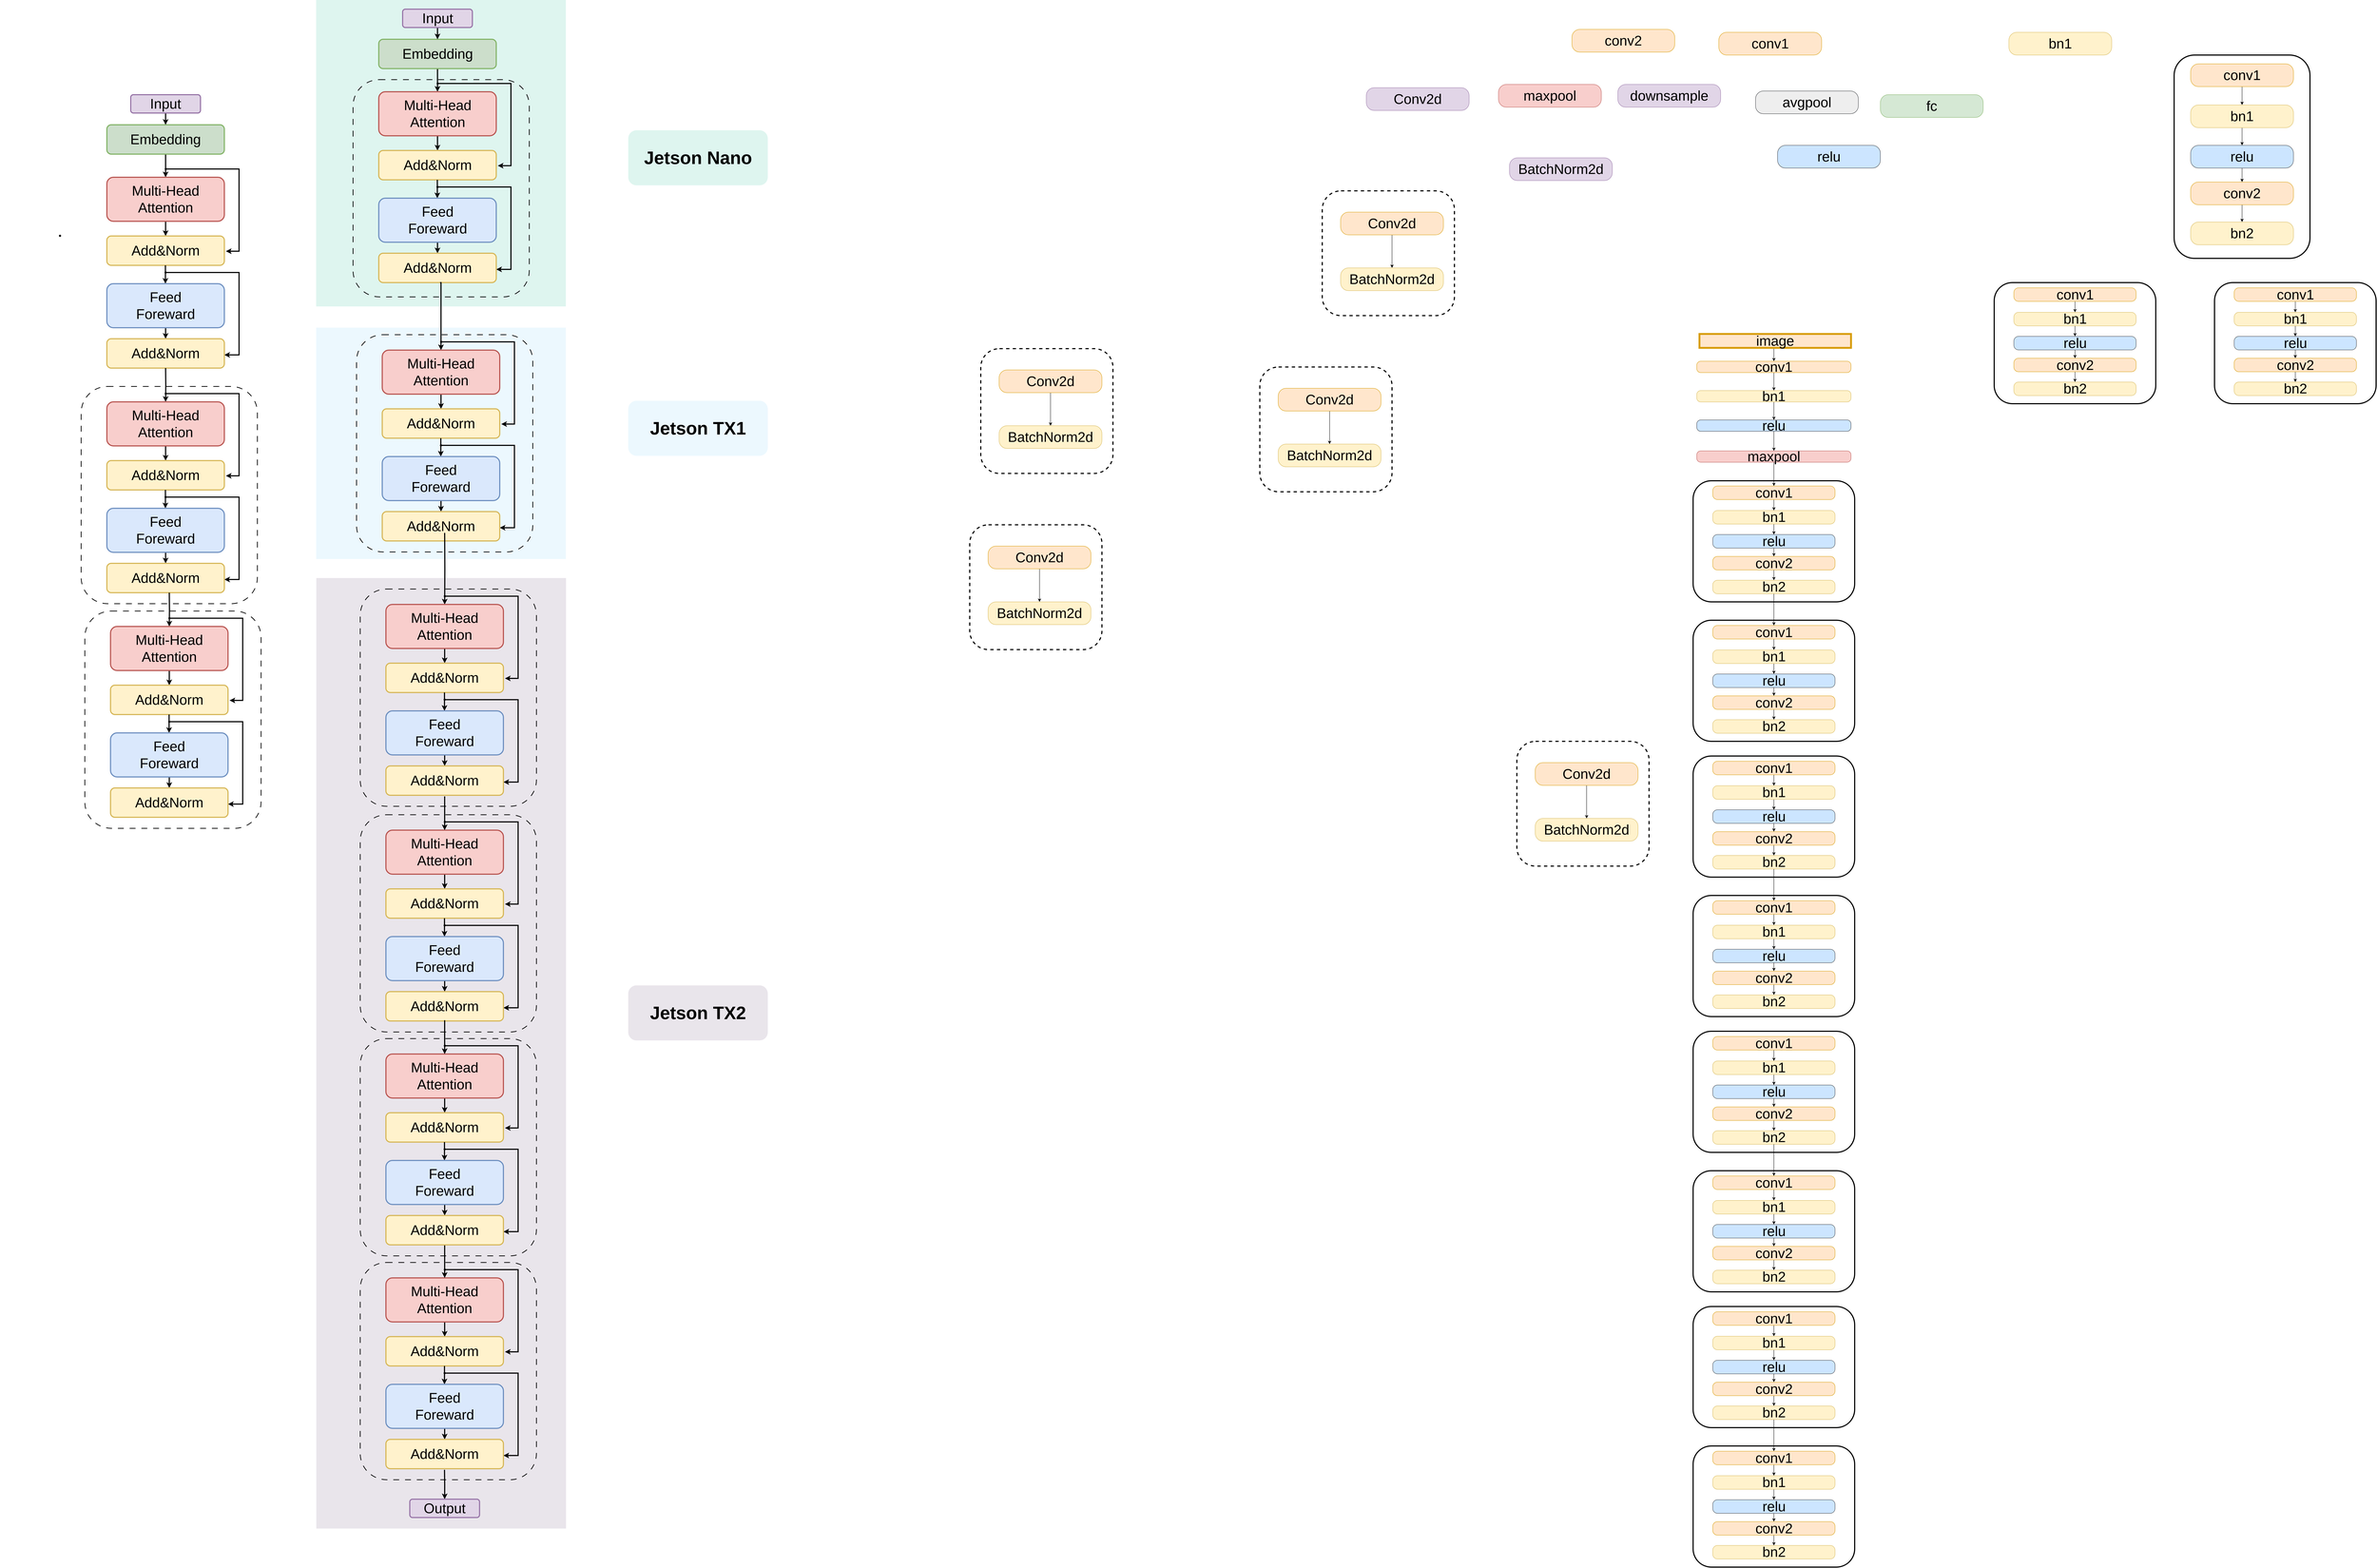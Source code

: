 <mxfile version="24.3.1" type="github">
  <diagram name="第 1 页" id="eT-_RRco7i_QiBPB95Gz">
    <mxGraphModel dx="8296" dy="4392" grid="1" gridSize="10" guides="1" tooltips="1" connect="1" arrows="1" fold="1" page="1" pageScale="1" pageWidth="10000" pageHeight="100000" math="0" shadow="0">
      <root>
        <mxCell id="0" />
        <mxCell id="1" parent="0" />
        <mxCell id="A3ckSOYQQGKbFQRG7E-9-24" value="" style="rounded=1;whiteSpace=wrap;html=1;fillColor=none;strokeWidth=2;dashed=1;dashPattern=8 8;" parent="1" vertex="1">
          <mxGeometry x="690" y="1103" width="480" height="592" as="geometry" />
        </mxCell>
        <mxCell id="3-QKMSvpxjSs46W9_JY8-30" value="" style="rounded=1;whiteSpace=wrap;html=1;fillColor=none;strokeWidth=3;" parent="1" vertex="1">
          <mxGeometry x="6390" y="200" width="370" height="554" as="geometry" />
        </mxCell>
        <mxCell id="3-QKMSvpxjSs46W9_JY8-1" value="" style="rounded=1;whiteSpace=wrap;html=1;fillColor=none;strokeWidth=3;dashed=1;" parent="1" vertex="1">
          <mxGeometry x="4070" y="570" width="360" height="340" as="geometry" />
        </mxCell>
        <mxCell id="3-QKMSvpxjSs46W9_JY8-14" value="&lt;font style=&quot;font-size: 38px;&quot;&gt;conv1&lt;/font&gt;" style="rounded=1;whiteSpace=wrap;html=1;fillColor=#ffe6cc;strokeColor=#d79b00;arcSize=35;rotation=0;" parent="1" vertex="1">
          <mxGeometry x="5150" y="138" width="280" height="62" as="geometry" />
        </mxCell>
        <mxCell id="3-QKMSvpxjSs46W9_JY8-18" value="&lt;font style=&quot;font-size: 38px;&quot;&gt;conv2&lt;/font&gt;" style="rounded=1;whiteSpace=wrap;html=1;fillColor=#ffe6cc;strokeColor=#d79b00;arcSize=35;rotation=0;" parent="1" vertex="1">
          <mxGeometry x="4750" y="130" width="280" height="62" as="geometry" />
        </mxCell>
        <mxCell id="3-QKMSvpxjSs46W9_JY8-19" value="&lt;span style=&quot;font-size: 38px;&quot;&gt;bn1&lt;/span&gt;" style="rounded=1;whiteSpace=wrap;html=1;fillColor=#fff2cc;strokeColor=#d6b656;arcSize=35;rotation=0;" parent="1" vertex="1">
          <mxGeometry x="5940" y="138" width="280" height="62" as="geometry" />
        </mxCell>
        <mxCell id="3-QKMSvpxjSs46W9_JY8-20" value="&lt;span style=&quot;font-size: 38px;&quot;&gt;bn2&lt;/span&gt;" style="rounded=1;whiteSpace=wrap;html=1;fillColor=#fff2cc;strokeColor=#d6b656;arcSize=35;rotation=0;" parent="1" vertex="1">
          <mxGeometry x="6435" y="655" width="280" height="62" as="geometry" />
        </mxCell>
        <mxCell id="3-QKMSvpxjSs46W9_JY8-22" value="&lt;span style=&quot;font-size: 38px;&quot;&gt;maxpool&lt;/span&gt;" style="rounded=1;whiteSpace=wrap;html=1;fillColor=#f8cecc;strokeColor=#b85450;arcSize=35;rotation=0;" parent="1" vertex="1">
          <mxGeometry x="4550" y="280" width="280" height="62" as="geometry" />
        </mxCell>
        <mxCell id="3-QKMSvpxjSs46W9_JY8-24" value="&lt;font style=&quot;font-size: 38px;&quot;&gt;downsample&lt;/font&gt;" style="rounded=1;whiteSpace=wrap;html=1;fillColor=#e1d5e7;strokeColor=#9673a6;arcSize=35;rotation=0;" parent="1" vertex="1">
          <mxGeometry x="4875" y="280" width="280" height="62" as="geometry" />
        </mxCell>
        <mxCell id="3-QKMSvpxjSs46W9_JY8-29" style="edgeStyle=orthogonalEdgeStyle;rounded=0;orthogonalLoop=1;jettySize=auto;html=1;exitX=0.5;exitY=1;exitDx=0;exitDy=0;entryX=0.5;entryY=0;entryDx=0;entryDy=0;fontFamily=Helvetica;fontSize=12;fontColor=default;" parent="1" source="3-QKMSvpxjSs46W9_JY8-25" target="3-QKMSvpxjSs46W9_JY8-26" edge="1">
          <mxGeometry relative="1" as="geometry" />
        </mxCell>
        <mxCell id="3-QKMSvpxjSs46W9_JY8-25" value="&lt;span style=&quot;font-size: 38px;&quot;&gt;Conv2d&lt;/span&gt;" style="rounded=1;whiteSpace=wrap;html=1;fillColor=#ffe6cc;strokeColor=#d79b00;arcSize=35;rotation=0;" parent="1" vertex="1">
          <mxGeometry x="4120" y="628" width="280" height="62" as="geometry" />
        </mxCell>
        <mxCell id="3-QKMSvpxjSs46W9_JY8-26" value="&lt;span style=&quot;font-size: 38px;&quot;&gt;BatchNorm2d&lt;/span&gt;" style="rounded=1;whiteSpace=wrap;html=1;fillColor=#fff2cc;strokeColor=#d6b656;arcSize=35;rotation=0;" parent="1" vertex="1">
          <mxGeometry x="4120" y="780" width="280" height="62" as="geometry" />
        </mxCell>
        <mxCell id="3-QKMSvpxjSs46W9_JY8-27" value="&lt;span style=&quot;font-size: 38px;&quot;&gt;avgpool&lt;/span&gt;" style="rounded=1;whiteSpace=wrap;html=1;fillColor=#eeeeee;strokeColor=#36393d;arcSize=35;rotation=0;" parent="1" vertex="1">
          <mxGeometry x="5250" y="298" width="280" height="62" as="geometry" />
        </mxCell>
        <mxCell id="3-QKMSvpxjSs46W9_JY8-28" value="&lt;span style=&quot;font-size: 38px;&quot;&gt;fc&lt;/span&gt;" style="rounded=1;whiteSpace=wrap;html=1;fillColor=#d5e8d4;strokeColor=#82b366;arcSize=35;rotation=0;" parent="1" vertex="1">
          <mxGeometry x="5590" y="308" width="280" height="62" as="geometry" />
        </mxCell>
        <mxCell id="3-QKMSvpxjSs46W9_JY8-33" value="&lt;span style=&quot;font-size: 38px;&quot;&gt;Conv2d&lt;/span&gt;" style="rounded=1;whiteSpace=wrap;html=1;fillColor=#e1d5e7;strokeColor=#9673a6;arcSize=35;rotation=0;" parent="1" vertex="1">
          <mxGeometry x="4190" y="289" width="280" height="62" as="geometry" />
        </mxCell>
        <mxCell id="3-QKMSvpxjSs46W9_JY8-34" value="&lt;span style=&quot;font-size: 38px;&quot;&gt;BatchNorm2d&lt;/span&gt;" style="rounded=1;whiteSpace=wrap;html=1;fillColor=#e1d5e7;strokeColor=#9673a6;arcSize=35;rotation=0;" parent="1" vertex="1">
          <mxGeometry x="4580" y="480" width="280" height="62" as="geometry" />
        </mxCell>
        <mxCell id="3-QKMSvpxjSs46W9_JY8-38" style="edgeStyle=orthogonalEdgeStyle;rounded=0;orthogonalLoop=1;jettySize=auto;html=1;exitX=0.5;exitY=1;exitDx=0;exitDy=0;entryX=0.5;entryY=0;entryDx=0;entryDy=0;fontFamily=Helvetica;fontSize=12;fontColor=default;" parent="1" source="3-QKMSvpxjSs46W9_JY8-35" target="3-QKMSvpxjSs46W9_JY8-36" edge="1">
          <mxGeometry relative="1" as="geometry" />
        </mxCell>
        <mxCell id="3-QKMSvpxjSs46W9_JY8-35" value="&lt;font style=&quot;font-size: 38px;&quot;&gt;conv1&lt;/font&gt;" style="rounded=1;whiteSpace=wrap;html=1;fillColor=#ffe6cc;strokeColor=#d79b00;arcSize=35;rotation=0;" parent="1" vertex="1">
          <mxGeometry x="6435" y="224" width="280" height="62" as="geometry" />
        </mxCell>
        <mxCell id="3-QKMSvpxjSs46W9_JY8-42" style="edgeStyle=orthogonalEdgeStyle;rounded=0;orthogonalLoop=1;jettySize=auto;html=1;exitX=0.5;exitY=1;exitDx=0;exitDy=0;entryX=0.5;entryY=0;entryDx=0;entryDy=0;fontFamily=Helvetica;fontSize=12;fontColor=default;" parent="1" source="3-QKMSvpxjSs46W9_JY8-36" target="3-QKMSvpxjSs46W9_JY8-41" edge="1">
          <mxGeometry relative="1" as="geometry" />
        </mxCell>
        <mxCell id="3-QKMSvpxjSs46W9_JY8-36" value="&lt;span style=&quot;font-size: 38px;&quot;&gt;bn1&lt;/span&gt;" style="rounded=1;whiteSpace=wrap;html=1;fillColor=#fff2cc;strokeColor=#d6b656;arcSize=35;rotation=0;" parent="1" vertex="1">
          <mxGeometry x="6435" y="336" width="280" height="62" as="geometry" />
        </mxCell>
        <mxCell id="3-QKMSvpxjSs46W9_JY8-40" style="edgeStyle=orthogonalEdgeStyle;rounded=0;orthogonalLoop=1;jettySize=auto;html=1;exitX=0.5;exitY=1;exitDx=0;exitDy=0;entryX=0.5;entryY=0;entryDx=0;entryDy=0;fontFamily=Helvetica;fontSize=12;fontColor=default;" parent="1" source="3-QKMSvpxjSs46W9_JY8-37" target="3-QKMSvpxjSs46W9_JY8-20" edge="1">
          <mxGeometry relative="1" as="geometry" />
        </mxCell>
        <mxCell id="3-QKMSvpxjSs46W9_JY8-37" value="&lt;font style=&quot;font-size: 38px;&quot;&gt;conv2&lt;/font&gt;" style="rounded=1;whiteSpace=wrap;html=1;fillColor=#ffe6cc;strokeColor=#d79b00;arcSize=35;rotation=0;" parent="1" vertex="1">
          <mxGeometry x="6435" y="546" width="280" height="62" as="geometry" />
        </mxCell>
        <mxCell id="3-QKMSvpxjSs46W9_JY8-43" style="edgeStyle=orthogonalEdgeStyle;rounded=0;orthogonalLoop=1;jettySize=auto;html=1;exitX=0.5;exitY=1;exitDx=0;exitDy=0;entryX=0.5;entryY=0;entryDx=0;entryDy=0;fontFamily=Helvetica;fontSize=12;fontColor=default;" parent="1" source="3-QKMSvpxjSs46W9_JY8-41" target="3-QKMSvpxjSs46W9_JY8-37" edge="1">
          <mxGeometry relative="1" as="geometry" />
        </mxCell>
        <mxCell id="3-QKMSvpxjSs46W9_JY8-41" value="&lt;span style=&quot;font-size: 38px;&quot;&gt;relu&lt;/span&gt;" style="rounded=1;whiteSpace=wrap;html=1;fillColor=#cce5ff;strokeColor=#36393d;arcSize=35;rotation=0;" parent="1" vertex="1">
          <mxGeometry x="6435" y="446" width="280" height="62" as="geometry" />
        </mxCell>
        <mxCell id="3-QKMSvpxjSs46W9_JY8-54" value="" style="group" parent="1" vertex="1" connectable="0">
          <mxGeometry x="5900" y="820" width="440" height="330" as="geometry" />
        </mxCell>
        <mxCell id="3-QKMSvpxjSs46W9_JY8-44" value="" style="rounded=1;whiteSpace=wrap;html=1;fillColor=none;strokeWidth=3;" parent="3-QKMSvpxjSs46W9_JY8-54" vertex="1">
          <mxGeometry width="440.0" height="330" as="geometry" />
        </mxCell>
        <mxCell id="3-QKMSvpxjSs46W9_JY8-45" value="&lt;span style=&quot;font-size: 38px;&quot;&gt;bn2&lt;/span&gt;" style="rounded=1;whiteSpace=wrap;html=1;fillColor=#fff2cc;strokeColor=#d6b656;arcSize=35;rotation=0;" parent="3-QKMSvpxjSs46W9_JY8-54" vertex="1">
          <mxGeometry x="53.514" y="271.029" width="332.973" height="36.931" as="geometry" />
        </mxCell>
        <mxCell id="3-QKMSvpxjSs46W9_JY8-46" style="edgeStyle=orthogonalEdgeStyle;rounded=0;orthogonalLoop=1;jettySize=auto;html=1;exitX=0.5;exitY=1;exitDx=0;exitDy=0;entryX=0.5;entryY=0;entryDx=0;entryDy=0;fontFamily=Helvetica;fontSize=12;fontColor=default;" parent="3-QKMSvpxjSs46W9_JY8-54" source="3-QKMSvpxjSs46W9_JY8-47" target="3-QKMSvpxjSs46W9_JY8-49" edge="1">
          <mxGeometry relative="1" as="geometry" />
        </mxCell>
        <mxCell id="3-QKMSvpxjSs46W9_JY8-47" value="&lt;font style=&quot;font-size: 38px;&quot;&gt;conv1&lt;/font&gt;" style="rounded=1;whiteSpace=wrap;html=1;fillColor=#ffe6cc;strokeColor=#d79b00;arcSize=35;rotation=0;" parent="3-QKMSvpxjSs46W9_JY8-54" vertex="1">
          <mxGeometry x="53.514" y="14.296" width="332.973" height="36.931" as="geometry" />
        </mxCell>
        <mxCell id="3-QKMSvpxjSs46W9_JY8-48" style="edgeStyle=orthogonalEdgeStyle;rounded=0;orthogonalLoop=1;jettySize=auto;html=1;exitX=0.5;exitY=1;exitDx=0;exitDy=0;entryX=0.5;entryY=0;entryDx=0;entryDy=0;fontFamily=Helvetica;fontSize=12;fontColor=default;" parent="3-QKMSvpxjSs46W9_JY8-54" source="3-QKMSvpxjSs46W9_JY8-49" target="3-QKMSvpxjSs46W9_JY8-53" edge="1">
          <mxGeometry relative="1" as="geometry" />
        </mxCell>
        <mxCell id="3-QKMSvpxjSs46W9_JY8-49" value="&lt;span style=&quot;font-size: 38px;&quot;&gt;bn1&lt;/span&gt;" style="rounded=1;whiteSpace=wrap;html=1;fillColor=#fff2cc;strokeColor=#d6b656;arcSize=35;rotation=0;" parent="3-QKMSvpxjSs46W9_JY8-54" vertex="1">
          <mxGeometry x="53.514" y="81.011" width="332.973" height="36.931" as="geometry" />
        </mxCell>
        <mxCell id="3-QKMSvpxjSs46W9_JY8-50" style="edgeStyle=orthogonalEdgeStyle;rounded=0;orthogonalLoop=1;jettySize=auto;html=1;exitX=0.5;exitY=1;exitDx=0;exitDy=0;entryX=0.5;entryY=0;entryDx=0;entryDy=0;fontFamily=Helvetica;fontSize=12;fontColor=default;" parent="3-QKMSvpxjSs46W9_JY8-54" source="3-QKMSvpxjSs46W9_JY8-51" target="3-QKMSvpxjSs46W9_JY8-45" edge="1">
          <mxGeometry relative="1" as="geometry" />
        </mxCell>
        <mxCell id="3-QKMSvpxjSs46W9_JY8-51" value="&lt;font style=&quot;font-size: 38px;&quot;&gt;conv2&lt;/font&gt;" style="rounded=1;whiteSpace=wrap;html=1;fillColor=#ffe6cc;strokeColor=#d79b00;arcSize=35;rotation=0;" parent="3-QKMSvpxjSs46W9_JY8-54" vertex="1">
          <mxGeometry x="53.514" y="206.101" width="332.973" height="36.931" as="geometry" />
        </mxCell>
        <mxCell id="3-QKMSvpxjSs46W9_JY8-52" style="edgeStyle=orthogonalEdgeStyle;rounded=0;orthogonalLoop=1;jettySize=auto;html=1;exitX=0.5;exitY=1;exitDx=0;exitDy=0;entryX=0.5;entryY=0;entryDx=0;entryDy=0;fontFamily=Helvetica;fontSize=12;fontColor=default;" parent="3-QKMSvpxjSs46W9_JY8-54" source="3-QKMSvpxjSs46W9_JY8-53" target="3-QKMSvpxjSs46W9_JY8-51" edge="1">
          <mxGeometry relative="1" as="geometry" />
        </mxCell>
        <mxCell id="3-QKMSvpxjSs46W9_JY8-53" value="&lt;span style=&quot;font-size: 38px;&quot;&gt;relu&lt;/span&gt;" style="rounded=1;whiteSpace=wrap;html=1;fillColor=#cce5ff;strokeColor=#36393d;arcSize=35;rotation=0;" parent="3-QKMSvpxjSs46W9_JY8-54" vertex="1">
          <mxGeometry x="53.514" y="146.534" width="332.973" height="36.931" as="geometry" />
        </mxCell>
        <mxCell id="3-QKMSvpxjSs46W9_JY8-56" value="" style="group" parent="1" vertex="1" connectable="0">
          <mxGeometry x="6500" y="820" width="440" height="330" as="geometry" />
        </mxCell>
        <mxCell id="3-QKMSvpxjSs46W9_JY8-57" value="" style="rounded=1;whiteSpace=wrap;html=1;fillColor=none;strokeWidth=3;" parent="3-QKMSvpxjSs46W9_JY8-56" vertex="1">
          <mxGeometry width="440.0" height="330" as="geometry" />
        </mxCell>
        <mxCell id="3-QKMSvpxjSs46W9_JY8-58" value="&lt;span style=&quot;font-size: 38px;&quot;&gt;bn2&lt;/span&gt;" style="rounded=1;whiteSpace=wrap;html=1;fillColor=#fff2cc;strokeColor=#d6b656;arcSize=35;rotation=0;" parent="3-QKMSvpxjSs46W9_JY8-56" vertex="1">
          <mxGeometry x="53.514" y="271.029" width="332.973" height="36.931" as="geometry" />
        </mxCell>
        <mxCell id="3-QKMSvpxjSs46W9_JY8-59" style="edgeStyle=orthogonalEdgeStyle;rounded=0;orthogonalLoop=1;jettySize=auto;html=1;exitX=0.5;exitY=1;exitDx=0;exitDy=0;entryX=0.5;entryY=0;entryDx=0;entryDy=0;fontFamily=Helvetica;fontSize=12;fontColor=default;" parent="3-QKMSvpxjSs46W9_JY8-56" source="3-QKMSvpxjSs46W9_JY8-60" target="3-QKMSvpxjSs46W9_JY8-62" edge="1">
          <mxGeometry relative="1" as="geometry" />
        </mxCell>
        <mxCell id="3-QKMSvpxjSs46W9_JY8-60" value="&lt;font style=&quot;font-size: 38px;&quot;&gt;conv1&lt;/font&gt;" style="rounded=1;whiteSpace=wrap;html=1;fillColor=#ffe6cc;strokeColor=#d79b00;arcSize=35;rotation=0;" parent="3-QKMSvpxjSs46W9_JY8-56" vertex="1">
          <mxGeometry x="53.514" y="14.296" width="332.973" height="36.931" as="geometry" />
        </mxCell>
        <mxCell id="3-QKMSvpxjSs46W9_JY8-61" style="edgeStyle=orthogonalEdgeStyle;rounded=0;orthogonalLoop=1;jettySize=auto;html=1;exitX=0.5;exitY=1;exitDx=0;exitDy=0;entryX=0.5;entryY=0;entryDx=0;entryDy=0;fontFamily=Helvetica;fontSize=12;fontColor=default;" parent="3-QKMSvpxjSs46W9_JY8-56" source="3-QKMSvpxjSs46W9_JY8-62" target="3-QKMSvpxjSs46W9_JY8-66" edge="1">
          <mxGeometry relative="1" as="geometry" />
        </mxCell>
        <mxCell id="3-QKMSvpxjSs46W9_JY8-62" value="&lt;span style=&quot;font-size: 38px;&quot;&gt;bn1&lt;/span&gt;" style="rounded=1;whiteSpace=wrap;html=1;fillColor=#fff2cc;strokeColor=#d6b656;arcSize=35;rotation=0;" parent="3-QKMSvpxjSs46W9_JY8-56" vertex="1">
          <mxGeometry x="53.514" y="81.011" width="332.973" height="36.931" as="geometry" />
        </mxCell>
        <mxCell id="3-QKMSvpxjSs46W9_JY8-63" style="edgeStyle=orthogonalEdgeStyle;rounded=0;orthogonalLoop=1;jettySize=auto;html=1;exitX=0.5;exitY=1;exitDx=0;exitDy=0;entryX=0.5;entryY=0;entryDx=0;entryDy=0;fontFamily=Helvetica;fontSize=12;fontColor=default;" parent="3-QKMSvpxjSs46W9_JY8-56" source="3-QKMSvpxjSs46W9_JY8-64" target="3-QKMSvpxjSs46W9_JY8-58" edge="1">
          <mxGeometry relative="1" as="geometry" />
        </mxCell>
        <mxCell id="3-QKMSvpxjSs46W9_JY8-64" value="&lt;font style=&quot;font-size: 38px;&quot;&gt;conv2&lt;/font&gt;" style="rounded=1;whiteSpace=wrap;html=1;fillColor=#ffe6cc;strokeColor=#d79b00;arcSize=35;rotation=0;" parent="3-QKMSvpxjSs46W9_JY8-56" vertex="1">
          <mxGeometry x="53.514" y="206.101" width="332.973" height="36.931" as="geometry" />
        </mxCell>
        <mxCell id="3-QKMSvpxjSs46W9_JY8-65" style="edgeStyle=orthogonalEdgeStyle;rounded=0;orthogonalLoop=1;jettySize=auto;html=1;exitX=0.5;exitY=1;exitDx=0;exitDy=0;entryX=0.5;entryY=0;entryDx=0;entryDy=0;fontFamily=Helvetica;fontSize=12;fontColor=default;" parent="3-QKMSvpxjSs46W9_JY8-56" source="3-QKMSvpxjSs46W9_JY8-66" target="3-QKMSvpxjSs46W9_JY8-64" edge="1">
          <mxGeometry relative="1" as="geometry" />
        </mxCell>
        <mxCell id="3-QKMSvpxjSs46W9_JY8-66" value="&lt;span style=&quot;font-size: 38px;&quot;&gt;relu&lt;/span&gt;" style="rounded=1;whiteSpace=wrap;html=1;fillColor=#cce5ff;strokeColor=#36393d;arcSize=35;rotation=0;" parent="3-QKMSvpxjSs46W9_JY8-56" vertex="1">
          <mxGeometry x="53.514" y="146.534" width="332.973" height="36.931" as="geometry" />
        </mxCell>
        <mxCell id="3-QKMSvpxjSs46W9_JY8-70" value="&lt;span style=&quot;font-size: 38px;&quot;&gt;relu&lt;/span&gt;" style="rounded=1;whiteSpace=wrap;html=1;fillColor=#cce5ff;strokeColor=#36393d;arcSize=35;rotation=0;" parent="1" vertex="1">
          <mxGeometry x="5310" y="446" width="280" height="62" as="geometry" />
        </mxCell>
        <mxCell id="3-QKMSvpxjSs46W9_JY8-78" value="" style="group;rotation=0;" parent="1" vertex="1" connectable="0">
          <mxGeometry x="5090" y="960" width="420" height="350" as="geometry" />
        </mxCell>
        <mxCell id="3-QKMSvpxjSs46W9_JY8-73" style="edgeStyle=orthogonalEdgeStyle;rounded=0;orthogonalLoop=1;jettySize=auto;html=1;exitX=0.5;exitY=1;exitDx=0;exitDy=0;fontFamily=Helvetica;fontSize=12;fontColor=default;" parent="3-QKMSvpxjSs46W9_JY8-78" source="3-QKMSvpxjSs46W9_JY8-68" target="3-QKMSvpxjSs46W9_JY8-69" edge="1">
          <mxGeometry relative="1" as="geometry" />
        </mxCell>
        <mxCell id="3-QKMSvpxjSs46W9_JY8-68" value="&lt;font style=&quot;font-size: 38px;&quot;&gt;conv1&lt;/font&gt;" style="rounded=1;whiteSpace=wrap;html=1;fillColor=#ffe6cc;strokeColor=#d79b00;arcSize=35;rotation=0;" parent="3-QKMSvpxjSs46W9_JY8-78" vertex="1">
          <mxGeometry y="74.286" width="420.0" height="30.912" as="geometry" />
        </mxCell>
        <mxCell id="3-QKMSvpxjSs46W9_JY8-74" style="edgeStyle=orthogonalEdgeStyle;rounded=0;orthogonalLoop=1;jettySize=auto;html=1;exitX=0.5;exitY=1;exitDx=0;exitDy=0;fontFamily=Helvetica;fontSize=12;fontColor=default;" parent="3-QKMSvpxjSs46W9_JY8-78" source="3-QKMSvpxjSs46W9_JY8-69" target="3-QKMSvpxjSs46W9_JY8-71" edge="1">
          <mxGeometry relative="1" as="geometry" />
        </mxCell>
        <mxCell id="3-QKMSvpxjSs46W9_JY8-69" value="&lt;span style=&quot;font-size: 38px;&quot;&gt;bn1&lt;/span&gt;" style="rounded=1;whiteSpace=wrap;html=1;fillColor=#fff2cc;strokeColor=#d6b656;arcSize=35;rotation=0;" parent="3-QKMSvpxjSs46W9_JY8-78" vertex="1">
          <mxGeometry y="154.286" width="420.0" height="30.912" as="geometry" />
        </mxCell>
        <mxCell id="3-QKMSvpxjSs46W9_JY8-75" style="edgeStyle=orthogonalEdgeStyle;rounded=0;orthogonalLoop=1;jettySize=auto;html=1;exitX=0.5;exitY=1;exitDx=0;exitDy=0;fontFamily=Helvetica;fontSize=12;fontColor=default;" parent="3-QKMSvpxjSs46W9_JY8-78" source="3-QKMSvpxjSs46W9_JY8-71" target="3-QKMSvpxjSs46W9_JY8-72" edge="1">
          <mxGeometry relative="1" as="geometry" />
        </mxCell>
        <mxCell id="3-QKMSvpxjSs46W9_JY8-71" value="&lt;span style=&quot;font-size: 38px;&quot;&gt;relu&lt;/span&gt;" style="rounded=1;whiteSpace=wrap;html=1;fillColor=#cce5ff;strokeColor=#36393d;arcSize=35;rotation=0;" parent="3-QKMSvpxjSs46W9_JY8-78" vertex="1">
          <mxGeometry y="234.286" width="420.0" height="30.912" as="geometry" />
        </mxCell>
        <mxCell id="3-QKMSvpxjSs46W9_JY8-72" value="&lt;span style=&quot;font-size: 38px;&quot;&gt;maxpool&lt;/span&gt;" style="rounded=1;whiteSpace=wrap;html=1;fillColor=#f8cecc;strokeColor=#b85450;arcSize=35;rotation=0;" parent="3-QKMSvpxjSs46W9_JY8-78" vertex="1">
          <mxGeometry y="318.571" width="420.0" height="30.912" as="geometry" />
        </mxCell>
        <mxCell id="3-QKMSvpxjSs46W9_JY8-77" style="edgeStyle=orthogonalEdgeStyle;rounded=0;orthogonalLoop=1;jettySize=auto;html=1;exitX=0.5;exitY=1;exitDx=0;exitDy=0;entryX=0.5;entryY=0;entryDx=0;entryDy=0;fontFamily=Helvetica;fontSize=12;fontColor=default;" parent="3-QKMSvpxjSs46W9_JY8-78" source="3-QKMSvpxjSs46W9_JY8-76" target="3-QKMSvpxjSs46W9_JY8-68" edge="1">
          <mxGeometry relative="1" as="geometry" />
        </mxCell>
        <mxCell id="3-QKMSvpxjSs46W9_JY8-76" value="&lt;font style=&quot;font-size: 38px;&quot;&gt;image&lt;/font&gt;" style="rounded=0;whiteSpace=wrap;html=1;strokeColor=#d79b00;align=center;verticalAlign=middle;arcSize=35;fontFamily=Helvetica;fontSize=12;fontColor=default;fillColor=#ffe6cc;strokeWidth=5;rotation=0;" parent="3-QKMSvpxjSs46W9_JY8-78" vertex="1">
          <mxGeometry x="7.3" width="412.7" height="37.838" as="geometry" />
        </mxCell>
        <mxCell id="3-QKMSvpxjSs46W9_JY8-90" style="edgeStyle=orthogonalEdgeStyle;rounded=0;orthogonalLoop=1;jettySize=auto;html=1;exitX=0.5;exitY=1;exitDx=0;exitDy=0;entryX=0.5;entryY=0;entryDx=0;entryDy=0;fontFamily=Helvetica;fontSize=12;fontColor=default;" parent="1" source="3-QKMSvpxjSs46W9_JY8-72" target="3-QKMSvpxjSs46W9_JY8-83" edge="1">
          <mxGeometry relative="1" as="geometry" />
        </mxCell>
        <mxCell id="3-QKMSvpxjSs46W9_JY8-103" value="" style="group" parent="1" vertex="1" connectable="0">
          <mxGeometry x="5080" y="1360" width="440" height="710" as="geometry" />
        </mxCell>
        <mxCell id="3-QKMSvpxjSs46W9_JY8-79" value="" style="group" parent="3-QKMSvpxjSs46W9_JY8-103" vertex="1" connectable="0">
          <mxGeometry width="440" height="330" as="geometry" />
        </mxCell>
        <mxCell id="3-QKMSvpxjSs46W9_JY8-80" value="" style="rounded=1;whiteSpace=wrap;html=1;fillColor=none;strokeWidth=3;" parent="3-QKMSvpxjSs46W9_JY8-79" vertex="1">
          <mxGeometry width="440.0" height="330" as="geometry" />
        </mxCell>
        <mxCell id="3-QKMSvpxjSs46W9_JY8-81" value="&lt;span style=&quot;font-size: 38px;&quot;&gt;bn2&lt;/span&gt;" style="rounded=1;whiteSpace=wrap;html=1;fillColor=#fff2cc;strokeColor=#d6b656;arcSize=35;rotation=0;" parent="3-QKMSvpxjSs46W9_JY8-79" vertex="1">
          <mxGeometry x="53.514" y="271.029" width="332.973" height="36.931" as="geometry" />
        </mxCell>
        <mxCell id="3-QKMSvpxjSs46W9_JY8-82" style="edgeStyle=orthogonalEdgeStyle;rounded=0;orthogonalLoop=1;jettySize=auto;html=1;exitX=0.5;exitY=1;exitDx=0;exitDy=0;entryX=0.5;entryY=0;entryDx=0;entryDy=0;fontFamily=Helvetica;fontSize=12;fontColor=default;" parent="3-QKMSvpxjSs46W9_JY8-79" source="3-QKMSvpxjSs46W9_JY8-83" target="3-QKMSvpxjSs46W9_JY8-85" edge="1">
          <mxGeometry relative="1" as="geometry" />
        </mxCell>
        <mxCell id="3-QKMSvpxjSs46W9_JY8-83" value="&lt;font style=&quot;font-size: 38px;&quot;&gt;conv1&lt;/font&gt;" style="rounded=1;whiteSpace=wrap;html=1;fillColor=#ffe6cc;strokeColor=#d79b00;arcSize=35;rotation=0;" parent="3-QKMSvpxjSs46W9_JY8-79" vertex="1">
          <mxGeometry x="53.514" y="14.296" width="332.973" height="36.931" as="geometry" />
        </mxCell>
        <mxCell id="3-QKMSvpxjSs46W9_JY8-84" style="edgeStyle=orthogonalEdgeStyle;rounded=0;orthogonalLoop=1;jettySize=auto;html=1;exitX=0.5;exitY=1;exitDx=0;exitDy=0;entryX=0.5;entryY=0;entryDx=0;entryDy=0;fontFamily=Helvetica;fontSize=12;fontColor=default;" parent="3-QKMSvpxjSs46W9_JY8-79" source="3-QKMSvpxjSs46W9_JY8-85" target="3-QKMSvpxjSs46W9_JY8-89" edge="1">
          <mxGeometry relative="1" as="geometry" />
        </mxCell>
        <mxCell id="3-QKMSvpxjSs46W9_JY8-85" value="&lt;span style=&quot;font-size: 38px;&quot;&gt;bn1&lt;/span&gt;" style="rounded=1;whiteSpace=wrap;html=1;fillColor=#fff2cc;strokeColor=#d6b656;arcSize=35;rotation=0;" parent="3-QKMSvpxjSs46W9_JY8-79" vertex="1">
          <mxGeometry x="53.514" y="81.011" width="332.973" height="36.931" as="geometry" />
        </mxCell>
        <mxCell id="3-QKMSvpxjSs46W9_JY8-86" style="edgeStyle=orthogonalEdgeStyle;rounded=0;orthogonalLoop=1;jettySize=auto;html=1;exitX=0.5;exitY=1;exitDx=0;exitDy=0;entryX=0.5;entryY=0;entryDx=0;entryDy=0;fontFamily=Helvetica;fontSize=12;fontColor=default;" parent="3-QKMSvpxjSs46W9_JY8-79" source="3-QKMSvpxjSs46W9_JY8-87" target="3-QKMSvpxjSs46W9_JY8-81" edge="1">
          <mxGeometry relative="1" as="geometry" />
        </mxCell>
        <mxCell id="3-QKMSvpxjSs46W9_JY8-87" value="&lt;font style=&quot;font-size: 38px;&quot;&gt;conv2&lt;/font&gt;" style="rounded=1;whiteSpace=wrap;html=1;fillColor=#ffe6cc;strokeColor=#d79b00;arcSize=35;rotation=0;" parent="3-QKMSvpxjSs46W9_JY8-79" vertex="1">
          <mxGeometry x="53.514" y="206.101" width="332.973" height="36.931" as="geometry" />
        </mxCell>
        <mxCell id="3-QKMSvpxjSs46W9_JY8-88" style="edgeStyle=orthogonalEdgeStyle;rounded=0;orthogonalLoop=1;jettySize=auto;html=1;exitX=0.5;exitY=1;exitDx=0;exitDy=0;entryX=0.5;entryY=0;entryDx=0;entryDy=0;fontFamily=Helvetica;fontSize=12;fontColor=default;" parent="3-QKMSvpxjSs46W9_JY8-79" source="3-QKMSvpxjSs46W9_JY8-89" target="3-QKMSvpxjSs46W9_JY8-87" edge="1">
          <mxGeometry relative="1" as="geometry" />
        </mxCell>
        <mxCell id="3-QKMSvpxjSs46W9_JY8-89" value="&lt;span style=&quot;font-size: 38px;&quot;&gt;relu&lt;/span&gt;" style="rounded=1;whiteSpace=wrap;html=1;fillColor=#cce5ff;strokeColor=#36393d;arcSize=35;rotation=0;" parent="3-QKMSvpxjSs46W9_JY8-79" vertex="1">
          <mxGeometry x="53.514" y="146.534" width="332.973" height="36.931" as="geometry" />
        </mxCell>
        <mxCell id="3-QKMSvpxjSs46W9_JY8-91" value="" style="group" parent="3-QKMSvpxjSs46W9_JY8-103" vertex="1" connectable="0">
          <mxGeometry y="380" width="440" height="330" as="geometry" />
        </mxCell>
        <mxCell id="3-QKMSvpxjSs46W9_JY8-92" value="" style="rounded=1;whiteSpace=wrap;html=1;fillColor=none;strokeWidth=3;" parent="3-QKMSvpxjSs46W9_JY8-91" vertex="1">
          <mxGeometry width="440.0" height="330" as="geometry" />
        </mxCell>
        <mxCell id="3-QKMSvpxjSs46W9_JY8-93" value="&lt;span style=&quot;font-size: 38px;&quot;&gt;bn2&lt;/span&gt;" style="rounded=1;whiteSpace=wrap;html=1;fillColor=#fff2cc;strokeColor=#d6b656;arcSize=35;rotation=0;" parent="3-QKMSvpxjSs46W9_JY8-91" vertex="1">
          <mxGeometry x="53.514" y="271.029" width="332.973" height="36.931" as="geometry" />
        </mxCell>
        <mxCell id="3-QKMSvpxjSs46W9_JY8-94" style="edgeStyle=orthogonalEdgeStyle;rounded=0;orthogonalLoop=1;jettySize=auto;html=1;exitX=0.5;exitY=1;exitDx=0;exitDy=0;entryX=0.5;entryY=0;entryDx=0;entryDy=0;fontFamily=Helvetica;fontSize=12;fontColor=default;" parent="3-QKMSvpxjSs46W9_JY8-91" source="3-QKMSvpxjSs46W9_JY8-95" target="3-QKMSvpxjSs46W9_JY8-97" edge="1">
          <mxGeometry relative="1" as="geometry" />
        </mxCell>
        <mxCell id="3-QKMSvpxjSs46W9_JY8-95" value="&lt;font style=&quot;font-size: 38px;&quot;&gt;conv1&lt;/font&gt;" style="rounded=1;whiteSpace=wrap;html=1;fillColor=#ffe6cc;strokeColor=#d79b00;arcSize=35;rotation=0;" parent="3-QKMSvpxjSs46W9_JY8-91" vertex="1">
          <mxGeometry x="53.514" y="14.296" width="332.973" height="36.931" as="geometry" />
        </mxCell>
        <mxCell id="3-QKMSvpxjSs46W9_JY8-96" style="edgeStyle=orthogonalEdgeStyle;rounded=0;orthogonalLoop=1;jettySize=auto;html=1;exitX=0.5;exitY=1;exitDx=0;exitDy=0;entryX=0.5;entryY=0;entryDx=0;entryDy=0;fontFamily=Helvetica;fontSize=12;fontColor=default;" parent="3-QKMSvpxjSs46W9_JY8-91" source="3-QKMSvpxjSs46W9_JY8-97" target="3-QKMSvpxjSs46W9_JY8-101" edge="1">
          <mxGeometry relative="1" as="geometry" />
        </mxCell>
        <mxCell id="3-QKMSvpxjSs46W9_JY8-97" value="&lt;span style=&quot;font-size: 38px;&quot;&gt;bn1&lt;/span&gt;" style="rounded=1;whiteSpace=wrap;html=1;fillColor=#fff2cc;strokeColor=#d6b656;arcSize=35;rotation=0;" parent="3-QKMSvpxjSs46W9_JY8-91" vertex="1">
          <mxGeometry x="53.514" y="81.011" width="332.973" height="36.931" as="geometry" />
        </mxCell>
        <mxCell id="3-QKMSvpxjSs46W9_JY8-98" style="edgeStyle=orthogonalEdgeStyle;rounded=0;orthogonalLoop=1;jettySize=auto;html=1;exitX=0.5;exitY=1;exitDx=0;exitDy=0;entryX=0.5;entryY=0;entryDx=0;entryDy=0;fontFamily=Helvetica;fontSize=12;fontColor=default;" parent="3-QKMSvpxjSs46W9_JY8-91" source="3-QKMSvpxjSs46W9_JY8-99" target="3-QKMSvpxjSs46W9_JY8-93" edge="1">
          <mxGeometry relative="1" as="geometry" />
        </mxCell>
        <mxCell id="3-QKMSvpxjSs46W9_JY8-99" value="&lt;font style=&quot;font-size: 38px;&quot;&gt;conv2&lt;/font&gt;" style="rounded=1;whiteSpace=wrap;html=1;fillColor=#ffe6cc;strokeColor=#d79b00;arcSize=35;rotation=0;" parent="3-QKMSvpxjSs46W9_JY8-91" vertex="1">
          <mxGeometry x="53.514" y="206.101" width="332.973" height="36.931" as="geometry" />
        </mxCell>
        <mxCell id="3-QKMSvpxjSs46W9_JY8-100" style="edgeStyle=orthogonalEdgeStyle;rounded=0;orthogonalLoop=1;jettySize=auto;html=1;exitX=0.5;exitY=1;exitDx=0;exitDy=0;entryX=0.5;entryY=0;entryDx=0;entryDy=0;fontFamily=Helvetica;fontSize=12;fontColor=default;" parent="3-QKMSvpxjSs46W9_JY8-91" source="3-QKMSvpxjSs46W9_JY8-101" target="3-QKMSvpxjSs46W9_JY8-99" edge="1">
          <mxGeometry relative="1" as="geometry" />
        </mxCell>
        <mxCell id="3-QKMSvpxjSs46W9_JY8-101" value="&lt;span style=&quot;font-size: 38px;&quot;&gt;relu&lt;/span&gt;" style="rounded=1;whiteSpace=wrap;html=1;fillColor=#cce5ff;strokeColor=#36393d;arcSize=35;rotation=0;" parent="3-QKMSvpxjSs46W9_JY8-91" vertex="1">
          <mxGeometry x="53.514" y="146.534" width="332.973" height="36.931" as="geometry" />
        </mxCell>
        <mxCell id="3-QKMSvpxjSs46W9_JY8-102" style="edgeStyle=orthogonalEdgeStyle;rounded=0;orthogonalLoop=1;jettySize=auto;html=1;exitX=0.5;exitY=1;exitDx=0;exitDy=0;entryX=0.5;entryY=0;entryDx=0;entryDy=0;fontFamily=Helvetica;fontSize=12;fontColor=default;" parent="3-QKMSvpxjSs46W9_JY8-103" source="3-QKMSvpxjSs46W9_JY8-81" target="3-QKMSvpxjSs46W9_JY8-95" edge="1">
          <mxGeometry relative="1" as="geometry" />
        </mxCell>
        <mxCell id="3-QKMSvpxjSs46W9_JY8-104" value="" style="group" parent="1" vertex="1" connectable="0">
          <mxGeometry x="5080" y="2110" width="440" height="710" as="geometry" />
        </mxCell>
        <mxCell id="3-QKMSvpxjSs46W9_JY8-105" value="" style="group" parent="3-QKMSvpxjSs46W9_JY8-104" vertex="1" connectable="0">
          <mxGeometry width="440" height="330" as="geometry" />
        </mxCell>
        <mxCell id="3-QKMSvpxjSs46W9_JY8-106" value="" style="rounded=1;whiteSpace=wrap;html=1;fillColor=none;strokeWidth=3;" parent="3-QKMSvpxjSs46W9_JY8-105" vertex="1">
          <mxGeometry width="440.0" height="330" as="geometry" />
        </mxCell>
        <mxCell id="3-QKMSvpxjSs46W9_JY8-107" value="&lt;span style=&quot;font-size: 38px;&quot;&gt;bn2&lt;/span&gt;" style="rounded=1;whiteSpace=wrap;html=1;fillColor=#fff2cc;strokeColor=#d6b656;arcSize=35;rotation=0;" parent="3-QKMSvpxjSs46W9_JY8-105" vertex="1">
          <mxGeometry x="53.514" y="271.029" width="332.973" height="36.931" as="geometry" />
        </mxCell>
        <mxCell id="3-QKMSvpxjSs46W9_JY8-108" style="edgeStyle=orthogonalEdgeStyle;rounded=0;orthogonalLoop=1;jettySize=auto;html=1;exitX=0.5;exitY=1;exitDx=0;exitDy=0;entryX=0.5;entryY=0;entryDx=0;entryDy=0;fontFamily=Helvetica;fontSize=12;fontColor=default;" parent="3-QKMSvpxjSs46W9_JY8-105" source="3-QKMSvpxjSs46W9_JY8-109" target="3-QKMSvpxjSs46W9_JY8-111" edge="1">
          <mxGeometry relative="1" as="geometry" />
        </mxCell>
        <mxCell id="3-QKMSvpxjSs46W9_JY8-109" value="&lt;font style=&quot;font-size: 38px;&quot;&gt;conv1&lt;/font&gt;" style="rounded=1;whiteSpace=wrap;html=1;fillColor=#ffe6cc;strokeColor=#d79b00;arcSize=35;rotation=0;" parent="3-QKMSvpxjSs46W9_JY8-105" vertex="1">
          <mxGeometry x="53.514" y="14.296" width="332.973" height="36.931" as="geometry" />
        </mxCell>
        <mxCell id="3-QKMSvpxjSs46W9_JY8-110" style="edgeStyle=orthogonalEdgeStyle;rounded=0;orthogonalLoop=1;jettySize=auto;html=1;exitX=0.5;exitY=1;exitDx=0;exitDy=0;entryX=0.5;entryY=0;entryDx=0;entryDy=0;fontFamily=Helvetica;fontSize=12;fontColor=default;" parent="3-QKMSvpxjSs46W9_JY8-105" source="3-QKMSvpxjSs46W9_JY8-111" target="3-QKMSvpxjSs46W9_JY8-115" edge="1">
          <mxGeometry relative="1" as="geometry" />
        </mxCell>
        <mxCell id="3-QKMSvpxjSs46W9_JY8-111" value="&lt;span style=&quot;font-size: 38px;&quot;&gt;bn1&lt;/span&gt;" style="rounded=1;whiteSpace=wrap;html=1;fillColor=#fff2cc;strokeColor=#d6b656;arcSize=35;rotation=0;" parent="3-QKMSvpxjSs46W9_JY8-105" vertex="1">
          <mxGeometry x="53.514" y="81.011" width="332.973" height="36.931" as="geometry" />
        </mxCell>
        <mxCell id="3-QKMSvpxjSs46W9_JY8-112" style="edgeStyle=orthogonalEdgeStyle;rounded=0;orthogonalLoop=1;jettySize=auto;html=1;exitX=0.5;exitY=1;exitDx=0;exitDy=0;entryX=0.5;entryY=0;entryDx=0;entryDy=0;fontFamily=Helvetica;fontSize=12;fontColor=default;" parent="3-QKMSvpxjSs46W9_JY8-105" source="3-QKMSvpxjSs46W9_JY8-113" target="3-QKMSvpxjSs46W9_JY8-107" edge="1">
          <mxGeometry relative="1" as="geometry" />
        </mxCell>
        <mxCell id="3-QKMSvpxjSs46W9_JY8-113" value="&lt;font style=&quot;font-size: 38px;&quot;&gt;conv2&lt;/font&gt;" style="rounded=1;whiteSpace=wrap;html=1;fillColor=#ffe6cc;strokeColor=#d79b00;arcSize=35;rotation=0;" parent="3-QKMSvpxjSs46W9_JY8-105" vertex="1">
          <mxGeometry x="53.514" y="206.101" width="332.973" height="36.931" as="geometry" />
        </mxCell>
        <mxCell id="3-QKMSvpxjSs46W9_JY8-114" style="edgeStyle=orthogonalEdgeStyle;rounded=0;orthogonalLoop=1;jettySize=auto;html=1;exitX=0.5;exitY=1;exitDx=0;exitDy=0;entryX=0.5;entryY=0;entryDx=0;entryDy=0;fontFamily=Helvetica;fontSize=12;fontColor=default;" parent="3-QKMSvpxjSs46W9_JY8-105" source="3-QKMSvpxjSs46W9_JY8-115" target="3-QKMSvpxjSs46W9_JY8-113" edge="1">
          <mxGeometry relative="1" as="geometry" />
        </mxCell>
        <mxCell id="3-QKMSvpxjSs46W9_JY8-115" value="&lt;span style=&quot;font-size: 38px;&quot;&gt;relu&lt;/span&gt;" style="rounded=1;whiteSpace=wrap;html=1;fillColor=#cce5ff;strokeColor=#36393d;arcSize=35;rotation=0;" parent="3-QKMSvpxjSs46W9_JY8-105" vertex="1">
          <mxGeometry x="53.514" y="146.534" width="332.973" height="36.931" as="geometry" />
        </mxCell>
        <mxCell id="3-QKMSvpxjSs46W9_JY8-116" value="" style="group" parent="3-QKMSvpxjSs46W9_JY8-104" vertex="1" connectable="0">
          <mxGeometry y="380" width="440" height="330" as="geometry" />
        </mxCell>
        <mxCell id="3-QKMSvpxjSs46W9_JY8-117" value="" style="rounded=1;whiteSpace=wrap;html=1;fillColor=none;strokeWidth=3;" parent="3-QKMSvpxjSs46W9_JY8-116" vertex="1">
          <mxGeometry width="440.0" height="330" as="geometry" />
        </mxCell>
        <mxCell id="3-QKMSvpxjSs46W9_JY8-118" value="&lt;span style=&quot;font-size: 38px;&quot;&gt;bn2&lt;/span&gt;" style="rounded=1;whiteSpace=wrap;html=1;fillColor=#fff2cc;strokeColor=#d6b656;arcSize=35;rotation=0;" parent="3-QKMSvpxjSs46W9_JY8-116" vertex="1">
          <mxGeometry x="53.514" y="271.029" width="332.973" height="36.931" as="geometry" />
        </mxCell>
        <mxCell id="3-QKMSvpxjSs46W9_JY8-119" style="edgeStyle=orthogonalEdgeStyle;rounded=0;orthogonalLoop=1;jettySize=auto;html=1;exitX=0.5;exitY=1;exitDx=0;exitDy=0;entryX=0.5;entryY=0;entryDx=0;entryDy=0;fontFamily=Helvetica;fontSize=12;fontColor=default;" parent="3-QKMSvpxjSs46W9_JY8-116" source="3-QKMSvpxjSs46W9_JY8-120" target="3-QKMSvpxjSs46W9_JY8-122" edge="1">
          <mxGeometry relative="1" as="geometry" />
        </mxCell>
        <mxCell id="3-QKMSvpxjSs46W9_JY8-120" value="&lt;font style=&quot;font-size: 38px;&quot;&gt;conv1&lt;/font&gt;" style="rounded=1;whiteSpace=wrap;html=1;fillColor=#ffe6cc;strokeColor=#d79b00;arcSize=35;rotation=0;" parent="3-QKMSvpxjSs46W9_JY8-116" vertex="1">
          <mxGeometry x="53.514" y="14.296" width="332.973" height="36.931" as="geometry" />
        </mxCell>
        <mxCell id="3-QKMSvpxjSs46W9_JY8-121" style="edgeStyle=orthogonalEdgeStyle;rounded=0;orthogonalLoop=1;jettySize=auto;html=1;exitX=0.5;exitY=1;exitDx=0;exitDy=0;entryX=0.5;entryY=0;entryDx=0;entryDy=0;fontFamily=Helvetica;fontSize=12;fontColor=default;" parent="3-QKMSvpxjSs46W9_JY8-116" source="3-QKMSvpxjSs46W9_JY8-122" target="3-QKMSvpxjSs46W9_JY8-126" edge="1">
          <mxGeometry relative="1" as="geometry" />
        </mxCell>
        <mxCell id="3-QKMSvpxjSs46W9_JY8-122" value="&lt;span style=&quot;font-size: 38px;&quot;&gt;bn1&lt;/span&gt;" style="rounded=1;whiteSpace=wrap;html=1;fillColor=#fff2cc;strokeColor=#d6b656;arcSize=35;rotation=0;" parent="3-QKMSvpxjSs46W9_JY8-116" vertex="1">
          <mxGeometry x="53.514" y="81.011" width="332.973" height="36.931" as="geometry" />
        </mxCell>
        <mxCell id="3-QKMSvpxjSs46W9_JY8-123" style="edgeStyle=orthogonalEdgeStyle;rounded=0;orthogonalLoop=1;jettySize=auto;html=1;exitX=0.5;exitY=1;exitDx=0;exitDy=0;entryX=0.5;entryY=0;entryDx=0;entryDy=0;fontFamily=Helvetica;fontSize=12;fontColor=default;" parent="3-QKMSvpxjSs46W9_JY8-116" source="3-QKMSvpxjSs46W9_JY8-124" target="3-QKMSvpxjSs46W9_JY8-118" edge="1">
          <mxGeometry relative="1" as="geometry" />
        </mxCell>
        <mxCell id="3-QKMSvpxjSs46W9_JY8-124" value="&lt;font style=&quot;font-size: 38px;&quot;&gt;conv2&lt;/font&gt;" style="rounded=1;whiteSpace=wrap;html=1;fillColor=#ffe6cc;strokeColor=#d79b00;arcSize=35;rotation=0;" parent="3-QKMSvpxjSs46W9_JY8-116" vertex="1">
          <mxGeometry x="53.514" y="206.101" width="332.973" height="36.931" as="geometry" />
        </mxCell>
        <mxCell id="3-QKMSvpxjSs46W9_JY8-125" style="edgeStyle=orthogonalEdgeStyle;rounded=0;orthogonalLoop=1;jettySize=auto;html=1;exitX=0.5;exitY=1;exitDx=0;exitDy=0;entryX=0.5;entryY=0;entryDx=0;entryDy=0;fontFamily=Helvetica;fontSize=12;fontColor=default;" parent="3-QKMSvpxjSs46W9_JY8-116" source="3-QKMSvpxjSs46W9_JY8-126" target="3-QKMSvpxjSs46W9_JY8-124" edge="1">
          <mxGeometry relative="1" as="geometry" />
        </mxCell>
        <mxCell id="3-QKMSvpxjSs46W9_JY8-126" value="&lt;span style=&quot;font-size: 38px;&quot;&gt;relu&lt;/span&gt;" style="rounded=1;whiteSpace=wrap;html=1;fillColor=#cce5ff;strokeColor=#36393d;arcSize=35;rotation=0;" parent="3-QKMSvpxjSs46W9_JY8-116" vertex="1">
          <mxGeometry x="53.514" y="146.534" width="332.973" height="36.931" as="geometry" />
        </mxCell>
        <mxCell id="3-QKMSvpxjSs46W9_JY8-127" style="edgeStyle=orthogonalEdgeStyle;rounded=0;orthogonalLoop=1;jettySize=auto;html=1;exitX=0.5;exitY=1;exitDx=0;exitDy=0;entryX=0.5;entryY=0;entryDx=0;entryDy=0;fontFamily=Helvetica;fontSize=12;fontColor=default;" parent="3-QKMSvpxjSs46W9_JY8-104" source="3-QKMSvpxjSs46W9_JY8-107" target="3-QKMSvpxjSs46W9_JY8-120" edge="1">
          <mxGeometry relative="1" as="geometry" />
        </mxCell>
        <mxCell id="3-QKMSvpxjSs46W9_JY8-128" value="" style="group" parent="1" vertex="1" connectable="0">
          <mxGeometry x="5080" y="2860" width="440" height="710" as="geometry" />
        </mxCell>
        <mxCell id="3-QKMSvpxjSs46W9_JY8-129" value="" style="group" parent="3-QKMSvpxjSs46W9_JY8-128" vertex="1" connectable="0">
          <mxGeometry width="440" height="330" as="geometry" />
        </mxCell>
        <mxCell id="3-QKMSvpxjSs46W9_JY8-130" value="" style="rounded=1;whiteSpace=wrap;html=1;fillColor=none;strokeWidth=3;" parent="3-QKMSvpxjSs46W9_JY8-129" vertex="1">
          <mxGeometry width="440.0" height="330" as="geometry" />
        </mxCell>
        <mxCell id="3-QKMSvpxjSs46W9_JY8-131" value="&lt;span style=&quot;font-size: 38px;&quot;&gt;bn2&lt;/span&gt;" style="rounded=1;whiteSpace=wrap;html=1;fillColor=#fff2cc;strokeColor=#d6b656;arcSize=35;rotation=0;" parent="3-QKMSvpxjSs46W9_JY8-129" vertex="1">
          <mxGeometry x="53.514" y="271.029" width="332.973" height="36.931" as="geometry" />
        </mxCell>
        <mxCell id="3-QKMSvpxjSs46W9_JY8-132" style="edgeStyle=orthogonalEdgeStyle;rounded=0;orthogonalLoop=1;jettySize=auto;html=1;exitX=0.5;exitY=1;exitDx=0;exitDy=0;entryX=0.5;entryY=0;entryDx=0;entryDy=0;fontFamily=Helvetica;fontSize=12;fontColor=default;" parent="3-QKMSvpxjSs46W9_JY8-129" source="3-QKMSvpxjSs46W9_JY8-133" target="3-QKMSvpxjSs46W9_JY8-135" edge="1">
          <mxGeometry relative="1" as="geometry" />
        </mxCell>
        <mxCell id="3-QKMSvpxjSs46W9_JY8-133" value="&lt;font style=&quot;font-size: 38px;&quot;&gt;conv1&lt;/font&gt;" style="rounded=1;whiteSpace=wrap;html=1;fillColor=#ffe6cc;strokeColor=#d79b00;arcSize=35;rotation=0;" parent="3-QKMSvpxjSs46W9_JY8-129" vertex="1">
          <mxGeometry x="53.514" y="14.296" width="332.973" height="36.931" as="geometry" />
        </mxCell>
        <mxCell id="3-QKMSvpxjSs46W9_JY8-134" style="edgeStyle=orthogonalEdgeStyle;rounded=0;orthogonalLoop=1;jettySize=auto;html=1;exitX=0.5;exitY=1;exitDx=0;exitDy=0;entryX=0.5;entryY=0;entryDx=0;entryDy=0;fontFamily=Helvetica;fontSize=12;fontColor=default;" parent="3-QKMSvpxjSs46W9_JY8-129" source="3-QKMSvpxjSs46W9_JY8-135" target="3-QKMSvpxjSs46W9_JY8-139" edge="1">
          <mxGeometry relative="1" as="geometry" />
        </mxCell>
        <mxCell id="3-QKMSvpxjSs46W9_JY8-135" value="&lt;span style=&quot;font-size: 38px;&quot;&gt;bn1&lt;/span&gt;" style="rounded=1;whiteSpace=wrap;html=1;fillColor=#fff2cc;strokeColor=#d6b656;arcSize=35;rotation=0;" parent="3-QKMSvpxjSs46W9_JY8-129" vertex="1">
          <mxGeometry x="53.514" y="81.011" width="332.973" height="36.931" as="geometry" />
        </mxCell>
        <mxCell id="3-QKMSvpxjSs46W9_JY8-136" style="edgeStyle=orthogonalEdgeStyle;rounded=0;orthogonalLoop=1;jettySize=auto;html=1;exitX=0.5;exitY=1;exitDx=0;exitDy=0;entryX=0.5;entryY=0;entryDx=0;entryDy=0;fontFamily=Helvetica;fontSize=12;fontColor=default;" parent="3-QKMSvpxjSs46W9_JY8-129" source="3-QKMSvpxjSs46W9_JY8-137" target="3-QKMSvpxjSs46W9_JY8-131" edge="1">
          <mxGeometry relative="1" as="geometry" />
        </mxCell>
        <mxCell id="3-QKMSvpxjSs46W9_JY8-137" value="&lt;font style=&quot;font-size: 38px;&quot;&gt;conv2&lt;/font&gt;" style="rounded=1;whiteSpace=wrap;html=1;fillColor=#ffe6cc;strokeColor=#d79b00;arcSize=35;rotation=0;" parent="3-QKMSvpxjSs46W9_JY8-129" vertex="1">
          <mxGeometry x="53.514" y="206.101" width="332.973" height="36.931" as="geometry" />
        </mxCell>
        <mxCell id="3-QKMSvpxjSs46W9_JY8-138" style="edgeStyle=orthogonalEdgeStyle;rounded=0;orthogonalLoop=1;jettySize=auto;html=1;exitX=0.5;exitY=1;exitDx=0;exitDy=0;entryX=0.5;entryY=0;entryDx=0;entryDy=0;fontFamily=Helvetica;fontSize=12;fontColor=default;" parent="3-QKMSvpxjSs46W9_JY8-129" source="3-QKMSvpxjSs46W9_JY8-139" target="3-QKMSvpxjSs46W9_JY8-137" edge="1">
          <mxGeometry relative="1" as="geometry" />
        </mxCell>
        <mxCell id="3-QKMSvpxjSs46W9_JY8-139" value="&lt;span style=&quot;font-size: 38px;&quot;&gt;relu&lt;/span&gt;" style="rounded=1;whiteSpace=wrap;html=1;fillColor=#cce5ff;strokeColor=#36393d;arcSize=35;rotation=0;" parent="3-QKMSvpxjSs46W9_JY8-129" vertex="1">
          <mxGeometry x="53.514" y="146.534" width="332.973" height="36.931" as="geometry" />
        </mxCell>
        <mxCell id="3-QKMSvpxjSs46W9_JY8-140" value="" style="group" parent="3-QKMSvpxjSs46W9_JY8-128" vertex="1" connectable="0">
          <mxGeometry y="380" width="440" height="330" as="geometry" />
        </mxCell>
        <mxCell id="3-QKMSvpxjSs46W9_JY8-141" value="" style="rounded=1;whiteSpace=wrap;html=1;fillColor=none;strokeWidth=3;" parent="3-QKMSvpxjSs46W9_JY8-140" vertex="1">
          <mxGeometry width="440.0" height="330" as="geometry" />
        </mxCell>
        <mxCell id="3-QKMSvpxjSs46W9_JY8-142" value="&lt;span style=&quot;font-size: 38px;&quot;&gt;bn2&lt;/span&gt;" style="rounded=1;whiteSpace=wrap;html=1;fillColor=#fff2cc;strokeColor=#d6b656;arcSize=35;rotation=0;" parent="3-QKMSvpxjSs46W9_JY8-140" vertex="1">
          <mxGeometry x="53.514" y="271.029" width="332.973" height="36.931" as="geometry" />
        </mxCell>
        <mxCell id="3-QKMSvpxjSs46W9_JY8-143" style="edgeStyle=orthogonalEdgeStyle;rounded=0;orthogonalLoop=1;jettySize=auto;html=1;exitX=0.5;exitY=1;exitDx=0;exitDy=0;entryX=0.5;entryY=0;entryDx=0;entryDy=0;fontFamily=Helvetica;fontSize=12;fontColor=default;" parent="3-QKMSvpxjSs46W9_JY8-140" source="3-QKMSvpxjSs46W9_JY8-144" target="3-QKMSvpxjSs46W9_JY8-146" edge="1">
          <mxGeometry relative="1" as="geometry" />
        </mxCell>
        <mxCell id="3-QKMSvpxjSs46W9_JY8-144" value="&lt;font style=&quot;font-size: 38px;&quot;&gt;conv1&lt;/font&gt;" style="rounded=1;whiteSpace=wrap;html=1;fillColor=#ffe6cc;strokeColor=#d79b00;arcSize=35;rotation=0;" parent="3-QKMSvpxjSs46W9_JY8-140" vertex="1">
          <mxGeometry x="53.514" y="14.296" width="332.973" height="36.931" as="geometry" />
        </mxCell>
        <mxCell id="3-QKMSvpxjSs46W9_JY8-145" style="edgeStyle=orthogonalEdgeStyle;rounded=0;orthogonalLoop=1;jettySize=auto;html=1;exitX=0.5;exitY=1;exitDx=0;exitDy=0;entryX=0.5;entryY=0;entryDx=0;entryDy=0;fontFamily=Helvetica;fontSize=12;fontColor=default;" parent="3-QKMSvpxjSs46W9_JY8-140" source="3-QKMSvpxjSs46W9_JY8-146" target="3-QKMSvpxjSs46W9_JY8-150" edge="1">
          <mxGeometry relative="1" as="geometry" />
        </mxCell>
        <mxCell id="3-QKMSvpxjSs46W9_JY8-146" value="&lt;span style=&quot;font-size: 38px;&quot;&gt;bn1&lt;/span&gt;" style="rounded=1;whiteSpace=wrap;html=1;fillColor=#fff2cc;strokeColor=#d6b656;arcSize=35;rotation=0;" parent="3-QKMSvpxjSs46W9_JY8-140" vertex="1">
          <mxGeometry x="53.514" y="81.011" width="332.973" height="36.931" as="geometry" />
        </mxCell>
        <mxCell id="3-QKMSvpxjSs46W9_JY8-147" style="edgeStyle=orthogonalEdgeStyle;rounded=0;orthogonalLoop=1;jettySize=auto;html=1;exitX=0.5;exitY=1;exitDx=0;exitDy=0;entryX=0.5;entryY=0;entryDx=0;entryDy=0;fontFamily=Helvetica;fontSize=12;fontColor=default;" parent="3-QKMSvpxjSs46W9_JY8-140" source="3-QKMSvpxjSs46W9_JY8-148" target="3-QKMSvpxjSs46W9_JY8-142" edge="1">
          <mxGeometry relative="1" as="geometry" />
        </mxCell>
        <mxCell id="3-QKMSvpxjSs46W9_JY8-148" value="&lt;font style=&quot;font-size: 38px;&quot;&gt;conv2&lt;/font&gt;" style="rounded=1;whiteSpace=wrap;html=1;fillColor=#ffe6cc;strokeColor=#d79b00;arcSize=35;rotation=0;" parent="3-QKMSvpxjSs46W9_JY8-140" vertex="1">
          <mxGeometry x="53.514" y="206.101" width="332.973" height="36.931" as="geometry" />
        </mxCell>
        <mxCell id="3-QKMSvpxjSs46W9_JY8-149" style="edgeStyle=orthogonalEdgeStyle;rounded=0;orthogonalLoop=1;jettySize=auto;html=1;exitX=0.5;exitY=1;exitDx=0;exitDy=0;entryX=0.5;entryY=0;entryDx=0;entryDy=0;fontFamily=Helvetica;fontSize=12;fontColor=default;" parent="3-QKMSvpxjSs46W9_JY8-140" source="3-QKMSvpxjSs46W9_JY8-150" target="3-QKMSvpxjSs46W9_JY8-148" edge="1">
          <mxGeometry relative="1" as="geometry" />
        </mxCell>
        <mxCell id="3-QKMSvpxjSs46W9_JY8-150" value="&lt;span style=&quot;font-size: 38px;&quot;&gt;relu&lt;/span&gt;" style="rounded=1;whiteSpace=wrap;html=1;fillColor=#cce5ff;strokeColor=#36393d;arcSize=35;rotation=0;" parent="3-QKMSvpxjSs46W9_JY8-140" vertex="1">
          <mxGeometry x="53.514" y="146.534" width="332.973" height="36.931" as="geometry" />
        </mxCell>
        <mxCell id="3-QKMSvpxjSs46W9_JY8-151" style="edgeStyle=orthogonalEdgeStyle;rounded=0;orthogonalLoop=1;jettySize=auto;html=1;exitX=0.5;exitY=1;exitDx=0;exitDy=0;entryX=0.5;entryY=0;entryDx=0;entryDy=0;fontFamily=Helvetica;fontSize=12;fontColor=default;" parent="3-QKMSvpxjSs46W9_JY8-128" source="3-QKMSvpxjSs46W9_JY8-131" target="3-QKMSvpxjSs46W9_JY8-144" edge="1">
          <mxGeometry relative="1" as="geometry" />
        </mxCell>
        <mxCell id="3-QKMSvpxjSs46W9_JY8-152" value="" style="group" parent="1" vertex="1" connectable="0">
          <mxGeometry x="5080" y="3610" width="440" height="710" as="geometry" />
        </mxCell>
        <mxCell id="3-QKMSvpxjSs46W9_JY8-153" value="" style="group" parent="3-QKMSvpxjSs46W9_JY8-152" vertex="1" connectable="0">
          <mxGeometry width="440" height="330" as="geometry" />
        </mxCell>
        <mxCell id="3-QKMSvpxjSs46W9_JY8-154" value="" style="rounded=1;whiteSpace=wrap;html=1;fillColor=none;strokeWidth=3;" parent="3-QKMSvpxjSs46W9_JY8-153" vertex="1">
          <mxGeometry width="440.0" height="330" as="geometry" />
        </mxCell>
        <mxCell id="3-QKMSvpxjSs46W9_JY8-155" value="&lt;span style=&quot;font-size: 38px;&quot;&gt;bn2&lt;/span&gt;" style="rounded=1;whiteSpace=wrap;html=1;fillColor=#fff2cc;strokeColor=#d6b656;arcSize=35;rotation=0;" parent="3-QKMSvpxjSs46W9_JY8-153" vertex="1">
          <mxGeometry x="53.514" y="271.029" width="332.973" height="36.931" as="geometry" />
        </mxCell>
        <mxCell id="3-QKMSvpxjSs46W9_JY8-156" style="edgeStyle=orthogonalEdgeStyle;rounded=0;orthogonalLoop=1;jettySize=auto;html=1;exitX=0.5;exitY=1;exitDx=0;exitDy=0;entryX=0.5;entryY=0;entryDx=0;entryDy=0;fontFamily=Helvetica;fontSize=12;fontColor=default;" parent="3-QKMSvpxjSs46W9_JY8-153" source="3-QKMSvpxjSs46W9_JY8-157" target="3-QKMSvpxjSs46W9_JY8-159" edge="1">
          <mxGeometry relative="1" as="geometry" />
        </mxCell>
        <mxCell id="3-QKMSvpxjSs46W9_JY8-157" value="&lt;font style=&quot;font-size: 38px;&quot;&gt;conv1&lt;/font&gt;" style="rounded=1;whiteSpace=wrap;html=1;fillColor=#ffe6cc;strokeColor=#d79b00;arcSize=35;rotation=0;" parent="3-QKMSvpxjSs46W9_JY8-153" vertex="1">
          <mxGeometry x="53.514" y="14.296" width="332.973" height="36.931" as="geometry" />
        </mxCell>
        <mxCell id="3-QKMSvpxjSs46W9_JY8-158" style="edgeStyle=orthogonalEdgeStyle;rounded=0;orthogonalLoop=1;jettySize=auto;html=1;exitX=0.5;exitY=1;exitDx=0;exitDy=0;entryX=0.5;entryY=0;entryDx=0;entryDy=0;fontFamily=Helvetica;fontSize=12;fontColor=default;" parent="3-QKMSvpxjSs46W9_JY8-153" source="3-QKMSvpxjSs46W9_JY8-159" target="3-QKMSvpxjSs46W9_JY8-163" edge="1">
          <mxGeometry relative="1" as="geometry" />
        </mxCell>
        <mxCell id="3-QKMSvpxjSs46W9_JY8-159" value="&lt;span style=&quot;font-size: 38px;&quot;&gt;bn1&lt;/span&gt;" style="rounded=1;whiteSpace=wrap;html=1;fillColor=#fff2cc;strokeColor=#d6b656;arcSize=35;rotation=0;" parent="3-QKMSvpxjSs46W9_JY8-153" vertex="1">
          <mxGeometry x="53.514" y="81.011" width="332.973" height="36.931" as="geometry" />
        </mxCell>
        <mxCell id="3-QKMSvpxjSs46W9_JY8-160" style="edgeStyle=orthogonalEdgeStyle;rounded=0;orthogonalLoop=1;jettySize=auto;html=1;exitX=0.5;exitY=1;exitDx=0;exitDy=0;entryX=0.5;entryY=0;entryDx=0;entryDy=0;fontFamily=Helvetica;fontSize=12;fontColor=default;" parent="3-QKMSvpxjSs46W9_JY8-153" source="3-QKMSvpxjSs46W9_JY8-161" target="3-QKMSvpxjSs46W9_JY8-155" edge="1">
          <mxGeometry relative="1" as="geometry" />
        </mxCell>
        <mxCell id="3-QKMSvpxjSs46W9_JY8-161" value="&lt;font style=&quot;font-size: 38px;&quot;&gt;conv2&lt;/font&gt;" style="rounded=1;whiteSpace=wrap;html=1;fillColor=#ffe6cc;strokeColor=#d79b00;arcSize=35;rotation=0;" parent="3-QKMSvpxjSs46W9_JY8-153" vertex="1">
          <mxGeometry x="53.514" y="206.101" width="332.973" height="36.931" as="geometry" />
        </mxCell>
        <mxCell id="3-QKMSvpxjSs46W9_JY8-162" style="edgeStyle=orthogonalEdgeStyle;rounded=0;orthogonalLoop=1;jettySize=auto;html=1;exitX=0.5;exitY=1;exitDx=0;exitDy=0;entryX=0.5;entryY=0;entryDx=0;entryDy=0;fontFamily=Helvetica;fontSize=12;fontColor=default;" parent="3-QKMSvpxjSs46W9_JY8-153" source="3-QKMSvpxjSs46W9_JY8-163" target="3-QKMSvpxjSs46W9_JY8-161" edge="1">
          <mxGeometry relative="1" as="geometry" />
        </mxCell>
        <mxCell id="3-QKMSvpxjSs46W9_JY8-163" value="&lt;span style=&quot;font-size: 38px;&quot;&gt;relu&lt;/span&gt;" style="rounded=1;whiteSpace=wrap;html=1;fillColor=#cce5ff;strokeColor=#36393d;arcSize=35;rotation=0;" parent="3-QKMSvpxjSs46W9_JY8-153" vertex="1">
          <mxGeometry x="53.514" y="146.534" width="332.973" height="36.931" as="geometry" />
        </mxCell>
        <mxCell id="3-QKMSvpxjSs46W9_JY8-164" value="" style="group" parent="3-QKMSvpxjSs46W9_JY8-152" vertex="1" connectable="0">
          <mxGeometry y="380" width="440" height="330" as="geometry" />
        </mxCell>
        <mxCell id="3-QKMSvpxjSs46W9_JY8-165" value="" style="rounded=1;whiteSpace=wrap;html=1;fillColor=none;strokeWidth=3;" parent="3-QKMSvpxjSs46W9_JY8-164" vertex="1">
          <mxGeometry width="440.0" height="330" as="geometry" />
        </mxCell>
        <mxCell id="3-QKMSvpxjSs46W9_JY8-166" value="&lt;span style=&quot;font-size: 38px;&quot;&gt;bn2&lt;/span&gt;" style="rounded=1;whiteSpace=wrap;html=1;fillColor=#fff2cc;strokeColor=#d6b656;arcSize=35;rotation=0;" parent="3-QKMSvpxjSs46W9_JY8-164" vertex="1">
          <mxGeometry x="53.514" y="271.029" width="332.973" height="36.931" as="geometry" />
        </mxCell>
        <mxCell id="3-QKMSvpxjSs46W9_JY8-167" style="edgeStyle=orthogonalEdgeStyle;rounded=0;orthogonalLoop=1;jettySize=auto;html=1;exitX=0.5;exitY=1;exitDx=0;exitDy=0;entryX=0.5;entryY=0;entryDx=0;entryDy=0;fontFamily=Helvetica;fontSize=12;fontColor=default;" parent="3-QKMSvpxjSs46W9_JY8-164" source="3-QKMSvpxjSs46W9_JY8-168" target="3-QKMSvpxjSs46W9_JY8-170" edge="1">
          <mxGeometry relative="1" as="geometry" />
        </mxCell>
        <mxCell id="3-QKMSvpxjSs46W9_JY8-168" value="&lt;font style=&quot;font-size: 38px;&quot;&gt;conv1&lt;/font&gt;" style="rounded=1;whiteSpace=wrap;html=1;fillColor=#ffe6cc;strokeColor=#d79b00;arcSize=35;rotation=0;" parent="3-QKMSvpxjSs46W9_JY8-164" vertex="1">
          <mxGeometry x="53.514" y="14.296" width="332.973" height="36.931" as="geometry" />
        </mxCell>
        <mxCell id="3-QKMSvpxjSs46W9_JY8-169" style="edgeStyle=orthogonalEdgeStyle;rounded=0;orthogonalLoop=1;jettySize=auto;html=1;exitX=0.5;exitY=1;exitDx=0;exitDy=0;entryX=0.5;entryY=0;entryDx=0;entryDy=0;fontFamily=Helvetica;fontSize=12;fontColor=default;" parent="3-QKMSvpxjSs46W9_JY8-164" source="3-QKMSvpxjSs46W9_JY8-170" target="3-QKMSvpxjSs46W9_JY8-174" edge="1">
          <mxGeometry relative="1" as="geometry" />
        </mxCell>
        <mxCell id="3-QKMSvpxjSs46W9_JY8-170" value="&lt;span style=&quot;font-size: 38px;&quot;&gt;bn1&lt;/span&gt;" style="rounded=1;whiteSpace=wrap;html=1;fillColor=#fff2cc;strokeColor=#d6b656;arcSize=35;rotation=0;" parent="3-QKMSvpxjSs46W9_JY8-164" vertex="1">
          <mxGeometry x="53.514" y="81.011" width="332.973" height="36.931" as="geometry" />
        </mxCell>
        <mxCell id="3-QKMSvpxjSs46W9_JY8-171" style="edgeStyle=orthogonalEdgeStyle;rounded=0;orthogonalLoop=1;jettySize=auto;html=1;exitX=0.5;exitY=1;exitDx=0;exitDy=0;entryX=0.5;entryY=0;entryDx=0;entryDy=0;fontFamily=Helvetica;fontSize=12;fontColor=default;" parent="3-QKMSvpxjSs46W9_JY8-164" source="3-QKMSvpxjSs46W9_JY8-172" target="3-QKMSvpxjSs46W9_JY8-166" edge="1">
          <mxGeometry relative="1" as="geometry" />
        </mxCell>
        <mxCell id="3-QKMSvpxjSs46W9_JY8-172" value="&lt;font style=&quot;font-size: 38px;&quot;&gt;conv2&lt;/font&gt;" style="rounded=1;whiteSpace=wrap;html=1;fillColor=#ffe6cc;strokeColor=#d79b00;arcSize=35;rotation=0;" parent="3-QKMSvpxjSs46W9_JY8-164" vertex="1">
          <mxGeometry x="53.514" y="206.101" width="332.973" height="36.931" as="geometry" />
        </mxCell>
        <mxCell id="3-QKMSvpxjSs46W9_JY8-173" style="edgeStyle=orthogonalEdgeStyle;rounded=0;orthogonalLoop=1;jettySize=auto;html=1;exitX=0.5;exitY=1;exitDx=0;exitDy=0;entryX=0.5;entryY=0;entryDx=0;entryDy=0;fontFamily=Helvetica;fontSize=12;fontColor=default;" parent="3-QKMSvpxjSs46W9_JY8-164" source="3-QKMSvpxjSs46W9_JY8-174" target="3-QKMSvpxjSs46W9_JY8-172" edge="1">
          <mxGeometry relative="1" as="geometry" />
        </mxCell>
        <mxCell id="3-QKMSvpxjSs46W9_JY8-174" value="&lt;span style=&quot;font-size: 38px;&quot;&gt;relu&lt;/span&gt;" style="rounded=1;whiteSpace=wrap;html=1;fillColor=#cce5ff;strokeColor=#36393d;arcSize=35;rotation=0;" parent="3-QKMSvpxjSs46W9_JY8-164" vertex="1">
          <mxGeometry x="53.514" y="146.534" width="332.973" height="36.931" as="geometry" />
        </mxCell>
        <mxCell id="3-QKMSvpxjSs46W9_JY8-175" style="edgeStyle=orthogonalEdgeStyle;rounded=0;orthogonalLoop=1;jettySize=auto;html=1;exitX=0.5;exitY=1;exitDx=0;exitDy=0;entryX=0.5;entryY=0;entryDx=0;entryDy=0;fontFamily=Helvetica;fontSize=12;fontColor=default;" parent="3-QKMSvpxjSs46W9_JY8-152" source="3-QKMSvpxjSs46W9_JY8-155" target="3-QKMSvpxjSs46W9_JY8-168" edge="1">
          <mxGeometry relative="1" as="geometry" />
        </mxCell>
        <mxCell id="3-QKMSvpxjSs46W9_JY8-182" value="" style="rounded=1;whiteSpace=wrap;html=1;fillColor=none;strokeWidth=3;dashed=1;" parent="1" vertex="1">
          <mxGeometry x="3140" y="1000" width="360" height="340" as="geometry" />
        </mxCell>
        <mxCell id="3-QKMSvpxjSs46W9_JY8-183" style="edgeStyle=orthogonalEdgeStyle;rounded=0;orthogonalLoop=1;jettySize=auto;html=1;exitX=0.5;exitY=1;exitDx=0;exitDy=0;entryX=0.5;entryY=0;entryDx=0;entryDy=0;fontFamily=Helvetica;fontSize=12;fontColor=default;" parent="1" source="3-QKMSvpxjSs46W9_JY8-184" target="3-QKMSvpxjSs46W9_JY8-185" edge="1">
          <mxGeometry relative="1" as="geometry" />
        </mxCell>
        <mxCell id="3-QKMSvpxjSs46W9_JY8-184" value="&lt;span style=&quot;font-size: 38px;&quot;&gt;Conv2d&lt;/span&gt;" style="rounded=1;whiteSpace=wrap;html=1;fillColor=#ffe6cc;strokeColor=#d79b00;arcSize=35;rotation=0;" parent="1" vertex="1">
          <mxGeometry x="3190" y="1058" width="280" height="62" as="geometry" />
        </mxCell>
        <mxCell id="3-QKMSvpxjSs46W9_JY8-185" value="&lt;span style=&quot;font-size: 38px;&quot;&gt;BatchNorm2d&lt;/span&gt;" style="rounded=1;whiteSpace=wrap;html=1;fillColor=#fff2cc;strokeColor=#d6b656;arcSize=35;rotation=0;" parent="1" vertex="1">
          <mxGeometry x="3190" y="1210" width="280" height="62" as="geometry" />
        </mxCell>
        <mxCell id="3-QKMSvpxjSs46W9_JY8-186" value="" style="rounded=1;whiteSpace=wrap;html=1;fillColor=none;strokeWidth=3;dashed=1;" parent="1" vertex="1">
          <mxGeometry x="3110" y="1480" width="360" height="340" as="geometry" />
        </mxCell>
        <mxCell id="3-QKMSvpxjSs46W9_JY8-187" style="edgeStyle=orthogonalEdgeStyle;rounded=0;orthogonalLoop=1;jettySize=auto;html=1;exitX=0.5;exitY=1;exitDx=0;exitDy=0;entryX=0.5;entryY=0;entryDx=0;entryDy=0;fontFamily=Helvetica;fontSize=12;fontColor=default;" parent="1" source="3-QKMSvpxjSs46W9_JY8-188" target="3-QKMSvpxjSs46W9_JY8-189" edge="1">
          <mxGeometry relative="1" as="geometry" />
        </mxCell>
        <mxCell id="3-QKMSvpxjSs46W9_JY8-188" value="&lt;span style=&quot;font-size: 38px;&quot;&gt;Conv2d&lt;/span&gt;" style="rounded=1;whiteSpace=wrap;html=1;fillColor=#ffe6cc;strokeColor=#d79b00;arcSize=35;rotation=0;" parent="1" vertex="1">
          <mxGeometry x="3160" y="1538" width="280" height="62" as="geometry" />
        </mxCell>
        <mxCell id="3-QKMSvpxjSs46W9_JY8-189" value="&lt;span style=&quot;font-size: 38px;&quot;&gt;BatchNorm2d&lt;/span&gt;" style="rounded=1;whiteSpace=wrap;html=1;fillColor=#fff2cc;strokeColor=#d6b656;arcSize=35;rotation=0;" parent="1" vertex="1">
          <mxGeometry x="3160" y="1690" width="280" height="62" as="geometry" />
        </mxCell>
        <mxCell id="3-QKMSvpxjSs46W9_JY8-194" value="" style="group" parent="1" vertex="1" connectable="0">
          <mxGeometry x="3900" y="1050" width="360" height="340" as="geometry" />
        </mxCell>
        <mxCell id="3-QKMSvpxjSs46W9_JY8-178" value="" style="rounded=1;whiteSpace=wrap;html=1;fillColor=none;strokeWidth=3;dashed=1;" parent="3-QKMSvpxjSs46W9_JY8-194" vertex="1">
          <mxGeometry width="360" height="340" as="geometry" />
        </mxCell>
        <mxCell id="3-QKMSvpxjSs46W9_JY8-179" style="edgeStyle=orthogonalEdgeStyle;rounded=0;orthogonalLoop=1;jettySize=auto;html=1;exitX=0.5;exitY=1;exitDx=0;exitDy=0;entryX=0.5;entryY=0;entryDx=0;entryDy=0;fontFamily=Helvetica;fontSize=12;fontColor=default;" parent="3-QKMSvpxjSs46W9_JY8-194" source="3-QKMSvpxjSs46W9_JY8-180" target="3-QKMSvpxjSs46W9_JY8-181" edge="1">
          <mxGeometry relative="1" as="geometry" />
        </mxCell>
        <mxCell id="3-QKMSvpxjSs46W9_JY8-180" value="&lt;span style=&quot;font-size: 38px;&quot;&gt;Conv2d&lt;/span&gt;" style="rounded=1;whiteSpace=wrap;html=1;fillColor=#ffe6cc;strokeColor=#d79b00;arcSize=35;rotation=0;" parent="3-QKMSvpxjSs46W9_JY8-194" vertex="1">
          <mxGeometry x="50" y="58" width="280" height="62" as="geometry" />
        </mxCell>
        <mxCell id="3-QKMSvpxjSs46W9_JY8-181" value="&lt;span style=&quot;font-size: 38px;&quot;&gt;BatchNorm2d&lt;/span&gt;" style="rounded=1;whiteSpace=wrap;html=1;fillColor=#fff2cc;strokeColor=#d6b656;arcSize=35;rotation=0;" parent="3-QKMSvpxjSs46W9_JY8-194" vertex="1">
          <mxGeometry x="50" y="210" width="280" height="62" as="geometry" />
        </mxCell>
        <mxCell id="3-QKMSvpxjSs46W9_JY8-196" value="" style="group" parent="1" vertex="1" connectable="0">
          <mxGeometry x="4600" y="2070" width="360" height="340" as="geometry" />
        </mxCell>
        <mxCell id="3-QKMSvpxjSs46W9_JY8-197" value="" style="rounded=1;whiteSpace=wrap;html=1;fillColor=none;strokeWidth=3;dashed=1;" parent="3-QKMSvpxjSs46W9_JY8-196" vertex="1">
          <mxGeometry width="360" height="340" as="geometry" />
        </mxCell>
        <mxCell id="3-QKMSvpxjSs46W9_JY8-198" style="edgeStyle=orthogonalEdgeStyle;rounded=0;orthogonalLoop=1;jettySize=auto;html=1;exitX=0.5;exitY=1;exitDx=0;exitDy=0;entryX=0.5;entryY=0;entryDx=0;entryDy=0;fontFamily=Helvetica;fontSize=12;fontColor=default;" parent="3-QKMSvpxjSs46W9_JY8-196" source="3-QKMSvpxjSs46W9_JY8-199" target="3-QKMSvpxjSs46W9_JY8-200" edge="1">
          <mxGeometry relative="1" as="geometry" />
        </mxCell>
        <mxCell id="3-QKMSvpxjSs46W9_JY8-199" value="&lt;span style=&quot;font-size: 38px;&quot;&gt;Conv2d&lt;/span&gt;" style="rounded=1;whiteSpace=wrap;html=1;fillColor=#ffe6cc;strokeColor=#d79b00;arcSize=35;rotation=0;" parent="3-QKMSvpxjSs46W9_JY8-196" vertex="1">
          <mxGeometry x="50" y="58" width="280" height="62" as="geometry" />
        </mxCell>
        <mxCell id="3-QKMSvpxjSs46W9_JY8-200" value="&lt;span style=&quot;font-size: 38px;&quot;&gt;BatchNorm2d&lt;/span&gt;" style="rounded=1;whiteSpace=wrap;html=1;fillColor=#fff2cc;strokeColor=#d6b656;arcSize=35;rotation=0;" parent="3-QKMSvpxjSs46W9_JY8-196" vertex="1">
          <mxGeometry x="50" y="210" width="280" height="62" as="geometry" />
        </mxCell>
        <mxCell id="-hQqVGjCUNovQNeEO6kf-121" value="" style="edgeStyle=orthogonalEdgeStyle;rounded=0;orthogonalLoop=1;jettySize=auto;html=1;strokeWidth=3;" parent="1" source="-hQqVGjCUNovQNeEO6kf-37" target="A3ckSOYQQGKbFQRG7E-9-7" edge="1">
          <mxGeometry relative="1" as="geometry" />
        </mxCell>
        <mxCell id="-hQqVGjCUNovQNeEO6kf-37" value="&lt;font style=&quot;font-size: 38px;&quot;&gt;Embedding&lt;/font&gt;" style="rounded=1;whiteSpace=wrap;html=1;fillColor=#CCDECB;strokeColor=#82b366;strokeWidth=3;" parent="1" vertex="1">
          <mxGeometry x="760" y="390" width="320" height="80" as="geometry" />
        </mxCell>
        <mxCell id="-hQqVGjCUNovQNeEO6kf-151" style="edgeStyle=orthogonalEdgeStyle;rounded=0;orthogonalLoop=1;jettySize=auto;html=1;exitX=0.5;exitY=1;exitDx=0;exitDy=0;entryX=0.5;entryY=0;entryDx=0;entryDy=0;strokeWidth=3;" parent="1" source="-hQqVGjCUNovQNeEO6kf-38" target="-hQqVGjCUNovQNeEO6kf-37" edge="1">
          <mxGeometry relative="1" as="geometry" />
        </mxCell>
        <mxCell id="-hQqVGjCUNovQNeEO6kf-38" value="&lt;font style=&quot;font-size: 38px;&quot;&gt;Input&lt;/font&gt;" style="rounded=1;whiteSpace=wrap;html=1;fillColor=#e1d5e7;strokeColor=#9673a6;strokeWidth=3;" parent="1" vertex="1">
          <mxGeometry x="825" y="308" width="190" height="50" as="geometry" />
        </mxCell>
        <mxCell id="A3ckSOYQQGKbFQRG7E-9-14" value="" style="edgeStyle=orthogonalEdgeStyle;rounded=0;orthogonalLoop=1;jettySize=auto;html=1;strokeWidth=3;" parent="1" source="A3ckSOYQQGKbFQRG7E-9-7" target="A3ckSOYQQGKbFQRG7E-9-8" edge="1">
          <mxGeometry relative="1" as="geometry" />
        </mxCell>
        <mxCell id="A3ckSOYQQGKbFQRG7E-9-7" value="&lt;div&gt;&lt;font style=&quot;font-size: 38px;&quot;&gt;&lt;br&gt;&lt;/font&gt;&lt;/div&gt;&lt;font style=&quot;font-size: 38px;&quot;&gt;Multi-Head&lt;/font&gt;&lt;div&gt;&lt;span style=&quot;font-size: 38px;&quot;&gt;Attention&lt;br&gt;&lt;/span&gt;&lt;div&gt;&lt;font style=&quot;font-size: 38px;&quot;&gt;&lt;br&gt;&lt;/font&gt;&lt;/div&gt;&lt;/div&gt;" style="rounded=1;whiteSpace=wrap;html=1;fillColor=#f8cecc;strokeColor=#b85450;movable=1;resizable=1;rotatable=1;deletable=1;editable=1;locked=0;connectable=1;strokeWidth=3;" parent="1" vertex="1">
          <mxGeometry x="760" y="533" width="320" height="120" as="geometry" />
        </mxCell>
        <mxCell id="A3ckSOYQQGKbFQRG7E-9-8" value="&lt;font style=&quot;font-size: 38px;&quot;&gt;Add&amp;amp;Norm&lt;/font&gt;" style="rounded=1;whiteSpace=wrap;html=1;fillColor=#fff2cc;strokeColor=#d6b656;strokeWidth=3;" parent="1" vertex="1">
          <mxGeometry x="760" y="693" width="320" height="80" as="geometry" />
        </mxCell>
        <mxCell id="-hQqVGjCUNovQNeEO6kf-117" value="" style="ellipse;whiteSpace=wrap;html=1;aspect=fixed;labelBackgroundColor=#000000;labelBorderColor=default;" parent="1" vertex="1">
          <mxGeometry x="470" y="280" as="geometry" />
        </mxCell>
        <mxCell id="-hQqVGjCUNovQNeEO6kf-120" value="" style="ellipse;whiteSpace=wrap;html=1;aspect=fixed;fillColor=#000000;" parent="1" vertex="1">
          <mxGeometry x="918" y="508" width="5" height="5" as="geometry" />
        </mxCell>
        <mxCell id="-hQqVGjCUNovQNeEO6kf-123" style="edgeStyle=orthogonalEdgeStyle;rounded=0;orthogonalLoop=1;jettySize=auto;html=1;exitX=1;exitY=0.5;exitDx=0;exitDy=0;entryX=1.013;entryY=0.519;entryDx=0;entryDy=0;entryPerimeter=0;strokeWidth=3;" parent="1" source="-hQqVGjCUNovQNeEO6kf-120" target="A3ckSOYQQGKbFQRG7E-9-8" edge="1">
          <mxGeometry relative="1" as="geometry">
            <Array as="points">
              <mxPoint x="1120" y="511" />
              <mxPoint x="1120" y="735" />
            </Array>
          </mxGeometry>
        </mxCell>
        <mxCell id="-hQqVGjCUNovQNeEO6kf-126" value="" style="ellipse;whiteSpace=wrap;html=1;aspect=fixed;fillColor=#000000;" parent="1" vertex="1">
          <mxGeometry x="630" y="690" width="5" height="5" as="geometry" />
        </mxCell>
        <mxCell id="-hQqVGjCUNovQNeEO6kf-137" value="" style="edgeStyle=orthogonalEdgeStyle;rounded=0;orthogonalLoop=1;jettySize=auto;html=1;strokeWidth=3;" parent="1" target="-hQqVGjCUNovQNeEO6kf-140" edge="1">
          <mxGeometry relative="1" as="geometry">
            <mxPoint x="919.5" y="773" as="sourcePoint" />
            <Array as="points">
              <mxPoint x="920" y="773" />
            </Array>
          </mxGeometry>
        </mxCell>
        <mxCell id="-hQqVGjCUNovQNeEO6kf-150" value="" style="edgeStyle=orthogonalEdgeStyle;rounded=0;orthogonalLoop=1;jettySize=auto;html=1;strokeWidth=3;" parent="1" source="-hQqVGjCUNovQNeEO6kf-140" target="-hQqVGjCUNovQNeEO6kf-144" edge="1">
          <mxGeometry relative="1" as="geometry" />
        </mxCell>
        <mxCell id="-hQqVGjCUNovQNeEO6kf-140" value="&lt;div&gt;&lt;font style=&quot;font-size: 38px;&quot;&gt;&lt;br&gt;&lt;/font&gt;&lt;/div&gt;&lt;font style=&quot;font-size: 38px;&quot;&gt;Feed&lt;/font&gt;&lt;div&gt;&lt;span style=&quot;font-size: 38px;&quot;&gt;Foreward&lt;br&gt;&lt;/span&gt;&lt;div&gt;&lt;font style=&quot;font-size: 38px;&quot;&gt;&lt;br&gt;&lt;/font&gt;&lt;/div&gt;&lt;/div&gt;" style="rounded=1;whiteSpace=wrap;html=1;fillColor=#dae8fc;strokeColor=#6c8ebf;movable=1;resizable=1;rotatable=1;deletable=1;editable=1;locked=0;connectable=1;strokeWidth=3;points=[[0,0,0,0,0],[0,0.25,0,0,0],[0,0.5,0,0,0],[0,0.75,0,0,0],[0,1,0,0,0],[0.25,0,0,0,0],[0.25,1,0,0,0],[0.5,0,0,0,0],[0.5,1,0,0,0],[0.75,0,0,0,0],[0.75,1,0,0,0],[1,0,0,0,0],[1,0.25,0,0,0],[1,0.5,0,0,0],[1,0.75,0,0,0],[1,1,0,0,0]];" parent="1" vertex="1">
          <mxGeometry x="760" y="823" width="320" height="120" as="geometry" />
        </mxCell>
        <mxCell id="-hQqVGjCUNovQNeEO6kf-141" value="" style="ellipse;whiteSpace=wrap;html=1;aspect=fixed;fillColor=#000000;" parent="1" vertex="1">
          <mxGeometry x="917.5" y="790" width="5" height="5" as="geometry" />
        </mxCell>
        <mxCell id="-hQqVGjCUNovQNeEO6kf-142" style="edgeStyle=orthogonalEdgeStyle;rounded=0;orthogonalLoop=1;jettySize=auto;html=1;exitX=1;exitY=0.5;exitDx=0;exitDy=0;strokeWidth=3;" parent="1" source="-hQqVGjCUNovQNeEO6kf-141" target="-hQqVGjCUNovQNeEO6kf-144" edge="1">
          <mxGeometry relative="1" as="geometry">
            <mxPoint x="1083.5" y="1017" as="targetPoint" />
            <Array as="points">
              <mxPoint x="1120" y="793" />
              <mxPoint x="1120" y="1017" />
            </Array>
          </mxGeometry>
        </mxCell>
        <mxCell id="-hQqVGjCUNovQNeEO6kf-144" value="&lt;font style=&quot;font-size: 38px;&quot;&gt;Add&amp;amp;Norm&lt;/font&gt;" style="rounded=1;whiteSpace=wrap;html=1;fillColor=#fff2cc;strokeColor=#d6b656;strokeWidth=3;" parent="1" vertex="1">
          <mxGeometry x="760" y="973" width="320" height="80" as="geometry" />
        </mxCell>
        <mxCell id="-hQqVGjCUNovQNeEO6kf-147" style="edgeStyle=orthogonalEdgeStyle;rounded=0;orthogonalLoop=1;jettySize=auto;html=1;exitX=0.5;exitY=1;exitDx=0;exitDy=0;" parent="1" source="-hQqVGjCUNovQNeEO6kf-140" target="-hQqVGjCUNovQNeEO6kf-140" edge="1">
          <mxGeometry relative="1" as="geometry" />
        </mxCell>
        <mxCell id="-hQqVGjCUNovQNeEO6kf-152" value="" style="edgeStyle=orthogonalEdgeStyle;rounded=0;orthogonalLoop=1;jettySize=auto;html=1;strokeWidth=3;" parent="1" target="-hQqVGjCUNovQNeEO6kf-157" edge="1">
          <mxGeometry relative="1" as="geometry">
            <mxPoint x="920" y="1053" as="sourcePoint" />
          </mxGeometry>
        </mxCell>
        <mxCell id="-hQqVGjCUNovQNeEO6kf-156" value="" style="edgeStyle=orthogonalEdgeStyle;rounded=0;orthogonalLoop=1;jettySize=auto;html=1;strokeWidth=3;" parent="1" source="-hQqVGjCUNovQNeEO6kf-157" target="-hQqVGjCUNovQNeEO6kf-158" edge="1">
          <mxGeometry relative="1" as="geometry" />
        </mxCell>
        <mxCell id="-hQqVGjCUNovQNeEO6kf-157" value="&lt;div&gt;&lt;font style=&quot;font-size: 38px;&quot;&gt;&lt;br&gt;&lt;/font&gt;&lt;/div&gt;&lt;font style=&quot;font-size: 38px;&quot;&gt;Multi-Head&lt;/font&gt;&lt;div&gt;&lt;span style=&quot;font-size: 38px;&quot;&gt;Attention&lt;br&gt;&lt;/span&gt;&lt;div&gt;&lt;font style=&quot;font-size: 38px;&quot;&gt;&lt;br&gt;&lt;/font&gt;&lt;/div&gt;&lt;/div&gt;" style="rounded=1;whiteSpace=wrap;html=1;fillColor=#f8cecc;strokeColor=#b85450;movable=1;resizable=1;rotatable=1;deletable=1;editable=1;locked=0;connectable=1;strokeWidth=3;" parent="1" vertex="1">
          <mxGeometry x="760" y="1145" width="320" height="120" as="geometry" />
        </mxCell>
        <mxCell id="-hQqVGjCUNovQNeEO6kf-158" value="&lt;font style=&quot;font-size: 38px;&quot;&gt;Add&amp;amp;Norm&lt;/font&gt;" style="rounded=1;whiteSpace=wrap;html=1;fillColor=#fff2cc;strokeColor=#d6b656;strokeWidth=3;" parent="1" vertex="1">
          <mxGeometry x="760" y="1305" width="320" height="80" as="geometry" />
        </mxCell>
        <mxCell id="-hQqVGjCUNovQNeEO6kf-159" value="" style="ellipse;whiteSpace=wrap;html=1;aspect=fixed;fillColor=#000000;" parent="1" vertex="1">
          <mxGeometry x="918" y="1120" width="5" height="5" as="geometry" />
        </mxCell>
        <mxCell id="-hQqVGjCUNovQNeEO6kf-160" style="edgeStyle=orthogonalEdgeStyle;rounded=0;orthogonalLoop=1;jettySize=auto;html=1;exitX=1;exitY=0.5;exitDx=0;exitDy=0;entryX=1.013;entryY=0.519;entryDx=0;entryDy=0;entryPerimeter=0;strokeWidth=3;" parent="1" source="-hQqVGjCUNovQNeEO6kf-159" target="-hQqVGjCUNovQNeEO6kf-158" edge="1">
          <mxGeometry relative="1" as="geometry">
            <Array as="points">
              <mxPoint x="1120" y="1123" />
              <mxPoint x="1120" y="1347" />
            </Array>
          </mxGeometry>
        </mxCell>
        <mxCell id="-hQqVGjCUNovQNeEO6kf-161" value="" style="edgeStyle=orthogonalEdgeStyle;rounded=0;orthogonalLoop=1;jettySize=auto;html=1;strokeWidth=3;" parent="1" target="-hQqVGjCUNovQNeEO6kf-163" edge="1">
          <mxGeometry relative="1" as="geometry">
            <mxPoint x="919.5" y="1385" as="sourcePoint" />
            <Array as="points">
              <mxPoint x="920" y="1385" />
            </Array>
          </mxGeometry>
        </mxCell>
        <mxCell id="-hQqVGjCUNovQNeEO6kf-162" value="" style="edgeStyle=orthogonalEdgeStyle;rounded=0;orthogonalLoop=1;jettySize=auto;html=1;strokeWidth=3;" parent="1" source="-hQqVGjCUNovQNeEO6kf-163" target="-hQqVGjCUNovQNeEO6kf-166" edge="1">
          <mxGeometry relative="1" as="geometry" />
        </mxCell>
        <mxCell id="-hQqVGjCUNovQNeEO6kf-163" value="&lt;div&gt;&lt;font style=&quot;font-size: 38px;&quot;&gt;&lt;br&gt;&lt;/font&gt;&lt;/div&gt;&lt;font style=&quot;font-size: 38px;&quot;&gt;Feed&lt;/font&gt;&lt;div&gt;&lt;span style=&quot;font-size: 38px;&quot;&gt;Foreward&lt;br&gt;&lt;/span&gt;&lt;div&gt;&lt;font style=&quot;font-size: 38px;&quot;&gt;&lt;br&gt;&lt;/font&gt;&lt;/div&gt;&lt;/div&gt;" style="rounded=1;whiteSpace=wrap;html=1;fillColor=#dae8fc;strokeColor=#6c8ebf;movable=1;resizable=1;rotatable=1;deletable=1;editable=1;locked=0;connectable=1;strokeWidth=3;points=[[0,0,0,0,0],[0,0.25,0,0,0],[0,0.5,0,0,0],[0,0.75,0,0,0],[0,1,0,0,0],[0.25,0,0,0,0],[0.25,1,0,0,0],[0.5,0,0,0,0],[0.5,1,0,0,0],[0.75,0,0,0,0],[0.75,1,0,0,0],[1,0,0,0,0],[1,0.25,0,0,0],[1,0.5,0,0,0],[1,0.75,0,0,0],[1,1,0,0,0]];" parent="1" vertex="1">
          <mxGeometry x="760" y="1435" width="320" height="120" as="geometry" />
        </mxCell>
        <mxCell id="-hQqVGjCUNovQNeEO6kf-164" value="" style="ellipse;whiteSpace=wrap;html=1;aspect=fixed;fillColor=#000000;" parent="1" vertex="1">
          <mxGeometry x="917.5" y="1402" width="5" height="5" as="geometry" />
        </mxCell>
        <mxCell id="-hQqVGjCUNovQNeEO6kf-165" style="edgeStyle=orthogonalEdgeStyle;rounded=0;orthogonalLoop=1;jettySize=auto;html=1;exitX=1;exitY=0.5;exitDx=0;exitDy=0;strokeWidth=3;" parent="1" source="-hQqVGjCUNovQNeEO6kf-164" target="-hQqVGjCUNovQNeEO6kf-166" edge="1">
          <mxGeometry relative="1" as="geometry">
            <mxPoint x="1083.5" y="1629" as="targetPoint" />
            <Array as="points">
              <mxPoint x="1120" y="1405" />
              <mxPoint x="1120" y="1629" />
            </Array>
          </mxGeometry>
        </mxCell>
        <mxCell id="-hQqVGjCUNovQNeEO6kf-166" value="&lt;font style=&quot;font-size: 38px;&quot;&gt;Add&amp;amp;Norm&lt;/font&gt;" style="rounded=1;whiteSpace=wrap;html=1;fillColor=#fff2cc;strokeColor=#d6b656;strokeWidth=3;" parent="1" vertex="1">
          <mxGeometry x="760" y="1585" width="320" height="80" as="geometry" />
        </mxCell>
        <mxCell id="-hQqVGjCUNovQNeEO6kf-167" style="edgeStyle=orthogonalEdgeStyle;rounded=0;orthogonalLoop=1;jettySize=auto;html=1;exitX=0.5;exitY=1;exitDx=0;exitDy=0;" parent="1" source="-hQqVGjCUNovQNeEO6kf-163" target="-hQqVGjCUNovQNeEO6kf-163" edge="1">
          <mxGeometry relative="1" as="geometry" />
        </mxCell>
        <mxCell id="-hQqVGjCUNovQNeEO6kf-169" value="" style="rounded=1;whiteSpace=wrap;html=1;fillColor=none;strokeWidth=2;dashed=1;dashPattern=8 8;" parent="1" vertex="1">
          <mxGeometry x="700" y="1715" width="480" height="592" as="geometry" />
        </mxCell>
        <mxCell id="-hQqVGjCUNovQNeEO6kf-170" value="" style="edgeStyle=orthogonalEdgeStyle;rounded=0;orthogonalLoop=1;jettySize=auto;html=1;strokeWidth=3;" parent="1" target="-hQqVGjCUNovQNeEO6kf-172" edge="1">
          <mxGeometry relative="1" as="geometry">
            <mxPoint x="930" y="1665" as="sourcePoint" />
          </mxGeometry>
        </mxCell>
        <mxCell id="-hQqVGjCUNovQNeEO6kf-171" value="" style="edgeStyle=orthogonalEdgeStyle;rounded=0;orthogonalLoop=1;jettySize=auto;html=1;strokeWidth=3;" parent="1" source="-hQqVGjCUNovQNeEO6kf-172" target="-hQqVGjCUNovQNeEO6kf-173" edge="1">
          <mxGeometry relative="1" as="geometry" />
        </mxCell>
        <mxCell id="-hQqVGjCUNovQNeEO6kf-172" value="&lt;div&gt;&lt;font style=&quot;font-size: 38px;&quot;&gt;&lt;br&gt;&lt;/font&gt;&lt;/div&gt;&lt;font style=&quot;font-size: 38px;&quot;&gt;Multi-Head&lt;/font&gt;&lt;div&gt;&lt;span style=&quot;font-size: 38px;&quot;&gt;Attention&lt;br&gt;&lt;/span&gt;&lt;div&gt;&lt;font style=&quot;font-size: 38px;&quot;&gt;&lt;br&gt;&lt;/font&gt;&lt;/div&gt;&lt;/div&gt;" style="rounded=1;whiteSpace=wrap;html=1;fillColor=#f8cecc;strokeColor=#b85450;movable=1;resizable=1;rotatable=1;deletable=1;editable=1;locked=0;connectable=1;strokeWidth=3;" parent="1" vertex="1">
          <mxGeometry x="770" y="1757" width="320" height="120" as="geometry" />
        </mxCell>
        <mxCell id="-hQqVGjCUNovQNeEO6kf-173" value="&lt;font style=&quot;font-size: 38px;&quot;&gt;Add&amp;amp;Norm&lt;/font&gt;" style="rounded=1;whiteSpace=wrap;html=1;fillColor=#fff2cc;strokeColor=#d6b656;strokeWidth=3;" parent="1" vertex="1">
          <mxGeometry x="770" y="1917" width="320" height="80" as="geometry" />
        </mxCell>
        <mxCell id="-hQqVGjCUNovQNeEO6kf-174" value="" style="ellipse;whiteSpace=wrap;html=1;aspect=fixed;fillColor=#000000;" parent="1" vertex="1">
          <mxGeometry x="928" y="1732" width="5" height="5" as="geometry" />
        </mxCell>
        <mxCell id="-hQqVGjCUNovQNeEO6kf-175" style="edgeStyle=orthogonalEdgeStyle;rounded=0;orthogonalLoop=1;jettySize=auto;html=1;exitX=1;exitY=0.5;exitDx=0;exitDy=0;entryX=1.013;entryY=0.519;entryDx=0;entryDy=0;entryPerimeter=0;strokeWidth=3;" parent="1" source="-hQqVGjCUNovQNeEO6kf-174" target="-hQqVGjCUNovQNeEO6kf-173" edge="1">
          <mxGeometry relative="1" as="geometry">
            <Array as="points">
              <mxPoint x="1130" y="1735" />
              <mxPoint x="1130" y="1959" />
            </Array>
          </mxGeometry>
        </mxCell>
        <mxCell id="-hQqVGjCUNovQNeEO6kf-176" value="" style="edgeStyle=orthogonalEdgeStyle;rounded=0;orthogonalLoop=1;jettySize=auto;html=1;strokeWidth=3;" parent="1" target="-hQqVGjCUNovQNeEO6kf-178" edge="1">
          <mxGeometry relative="1" as="geometry">
            <mxPoint x="929.5" y="1997" as="sourcePoint" />
            <Array as="points">
              <mxPoint x="930" y="1997" />
            </Array>
          </mxGeometry>
        </mxCell>
        <mxCell id="-hQqVGjCUNovQNeEO6kf-177" value="" style="edgeStyle=orthogonalEdgeStyle;rounded=0;orthogonalLoop=1;jettySize=auto;html=1;strokeWidth=3;" parent="1" source="-hQqVGjCUNovQNeEO6kf-178" target="-hQqVGjCUNovQNeEO6kf-181" edge="1">
          <mxGeometry relative="1" as="geometry" />
        </mxCell>
        <mxCell id="-hQqVGjCUNovQNeEO6kf-178" value="&lt;div&gt;&lt;font style=&quot;font-size: 38px;&quot;&gt;&lt;br&gt;&lt;/font&gt;&lt;/div&gt;&lt;font style=&quot;font-size: 38px;&quot;&gt;Feed&lt;/font&gt;&lt;div&gt;&lt;span style=&quot;font-size: 38px;&quot;&gt;Foreward&lt;br&gt;&lt;/span&gt;&lt;div&gt;&lt;font style=&quot;font-size: 38px;&quot;&gt;&lt;br&gt;&lt;/font&gt;&lt;/div&gt;&lt;/div&gt;" style="rounded=1;whiteSpace=wrap;html=1;fillColor=#dae8fc;strokeColor=#6c8ebf;movable=1;resizable=1;rotatable=1;deletable=1;editable=1;locked=0;connectable=1;strokeWidth=3;points=[[0,0,0,0,0],[0,0.25,0,0,0],[0,0.5,0,0,0],[0,0.75,0,0,0],[0,1,0,0,0],[0.25,0,0,0,0],[0.25,1,0,0,0],[0.5,0,0,0,0],[0.5,1,0,0,0],[0.75,0,0,0,0],[0.75,1,0,0,0],[1,0,0,0,0],[1,0.25,0,0,0],[1,0.5,0,0,0],[1,0.75,0,0,0],[1,1,0,0,0]];" parent="1" vertex="1">
          <mxGeometry x="770" y="2047" width="320" height="120" as="geometry" />
        </mxCell>
        <mxCell id="-hQqVGjCUNovQNeEO6kf-179" value="" style="ellipse;whiteSpace=wrap;html=1;aspect=fixed;fillColor=#000000;" parent="1" vertex="1">
          <mxGeometry x="927.5" y="2014" width="5" height="5" as="geometry" />
        </mxCell>
        <mxCell id="-hQqVGjCUNovQNeEO6kf-180" style="edgeStyle=orthogonalEdgeStyle;rounded=0;orthogonalLoop=1;jettySize=auto;html=1;exitX=1;exitY=0.5;exitDx=0;exitDy=0;strokeWidth=3;" parent="1" source="-hQqVGjCUNovQNeEO6kf-179" target="-hQqVGjCUNovQNeEO6kf-181" edge="1">
          <mxGeometry relative="1" as="geometry">
            <mxPoint x="1093.5" y="2241" as="targetPoint" />
            <Array as="points">
              <mxPoint x="1130" y="2017" />
              <mxPoint x="1130" y="2241" />
            </Array>
          </mxGeometry>
        </mxCell>
        <mxCell id="-hQqVGjCUNovQNeEO6kf-181" value="&lt;font style=&quot;font-size: 38px;&quot;&gt;Add&amp;amp;Norm&lt;/font&gt;" style="rounded=1;whiteSpace=wrap;html=1;fillColor=#fff2cc;strokeColor=#d6b656;strokeWidth=3;" parent="1" vertex="1">
          <mxGeometry x="770" y="2197" width="320" height="80" as="geometry" />
        </mxCell>
        <mxCell id="-hQqVGjCUNovQNeEO6kf-182" style="edgeStyle=orthogonalEdgeStyle;rounded=0;orthogonalLoop=1;jettySize=auto;html=1;exitX=0.5;exitY=1;exitDx=0;exitDy=0;" parent="1" source="-hQqVGjCUNovQNeEO6kf-178" target="-hQqVGjCUNovQNeEO6kf-178" edge="1">
          <mxGeometry relative="1" as="geometry" />
        </mxCell>
        <mxCell id="BN5WF_MkT72t0WaQLRWB-1" value="" style="rounded=0;whiteSpace=wrap;html=1;fillColor=#e9e5eb;strokeColor=none;" vertex="1" parent="1">
          <mxGeometry x="1330.5" y="1625" width="680" height="2590" as="geometry" />
        </mxCell>
        <mxCell id="BN5WF_MkT72t0WaQLRWB-2" value="" style="rounded=0;whiteSpace=wrap;html=1;fillColor=#ECF8FE;strokeColor=none;" vertex="1" parent="1">
          <mxGeometry x="1330" y="942.75" width="680" height="630.5" as="geometry" />
        </mxCell>
        <mxCell id="BN5WF_MkT72t0WaQLRWB-3" value="" style="rounded=0;whiteSpace=wrap;html=1;fillColor=#def5ef;strokeColor=none;fillStyle=solid;" vertex="1" parent="1">
          <mxGeometry x="1330" y="50" width="680" height="835" as="geometry" />
        </mxCell>
        <mxCell id="BN5WF_MkT72t0WaQLRWB-4" value="" style="rounded=1;whiteSpace=wrap;html=1;fillColor=none;strokeWidth=2;dashed=1;dashPattern=8 8;" vertex="1" parent="1">
          <mxGeometry x="1440" y="962" width="480" height="592" as="geometry" />
        </mxCell>
        <mxCell id="BN5WF_MkT72t0WaQLRWB-5" value="" style="edgeStyle=orthogonalEdgeStyle;rounded=0;orthogonalLoop=1;jettySize=auto;html=1;strokeWidth=3;" edge="1" parent="1" source="BN5WF_MkT72t0WaQLRWB-6" target="BN5WF_MkT72t0WaQLRWB-10">
          <mxGeometry relative="1" as="geometry" />
        </mxCell>
        <mxCell id="BN5WF_MkT72t0WaQLRWB-6" value="&lt;font style=&quot;font-size: 38px;&quot;&gt;Embedding&lt;/font&gt;" style="rounded=1;whiteSpace=wrap;html=1;fillColor=#CCDECB;strokeColor=#82b366;strokeWidth=3;" vertex="1" parent="1">
          <mxGeometry x="1500.5" y="157" width="320" height="80" as="geometry" />
        </mxCell>
        <mxCell id="BN5WF_MkT72t0WaQLRWB-7" style="edgeStyle=orthogonalEdgeStyle;rounded=0;orthogonalLoop=1;jettySize=auto;html=1;exitX=0.5;exitY=1;exitDx=0;exitDy=0;entryX=0.5;entryY=0;entryDx=0;entryDy=0;strokeWidth=3;" edge="1" parent="1" source="BN5WF_MkT72t0WaQLRWB-8" target="BN5WF_MkT72t0WaQLRWB-6">
          <mxGeometry relative="1" as="geometry" />
        </mxCell>
        <mxCell id="BN5WF_MkT72t0WaQLRWB-8" value="&lt;font style=&quot;font-size: 38px;&quot;&gt;Input&lt;/font&gt;" style="rounded=1;whiteSpace=wrap;html=1;fillColor=#e1d5e7;strokeColor=#9673a6;strokeWidth=3;" vertex="1" parent="1">
          <mxGeometry x="1565.5" y="75" width="190" height="50" as="geometry" />
        </mxCell>
        <mxCell id="BN5WF_MkT72t0WaQLRWB-9" value="" style="edgeStyle=orthogonalEdgeStyle;rounded=0;orthogonalLoop=1;jettySize=auto;html=1;strokeWidth=3;" edge="1" parent="1" source="BN5WF_MkT72t0WaQLRWB-10" target="BN5WF_MkT72t0WaQLRWB-11">
          <mxGeometry relative="1" as="geometry" />
        </mxCell>
        <mxCell id="BN5WF_MkT72t0WaQLRWB-10" value="&lt;div&gt;&lt;font style=&quot;font-size: 38px;&quot;&gt;&lt;br&gt;&lt;/font&gt;&lt;/div&gt;&lt;font style=&quot;font-size: 38px;&quot;&gt;Multi-Head&lt;/font&gt;&lt;div&gt;&lt;span style=&quot;font-size: 38px;&quot;&gt;Attention&lt;br&gt;&lt;/span&gt;&lt;div&gt;&lt;font style=&quot;font-size: 38px;&quot;&gt;&lt;br&gt;&lt;/font&gt;&lt;/div&gt;&lt;/div&gt;" style="rounded=1;whiteSpace=wrap;html=1;fillColor=#f8cecc;strokeColor=#b85450;movable=1;resizable=1;rotatable=1;deletable=1;editable=1;locked=0;connectable=1;strokeWidth=3;" vertex="1" parent="1">
          <mxGeometry x="1500.5" y="300" width="320" height="120" as="geometry" />
        </mxCell>
        <mxCell id="BN5WF_MkT72t0WaQLRWB-11" value="&lt;font style=&quot;font-size: 38px;&quot;&gt;Add&amp;amp;Norm&lt;/font&gt;" style="rounded=1;whiteSpace=wrap;html=1;fillColor=#fff2cc;strokeColor=#d6b656;strokeWidth=3;" vertex="1" parent="1">
          <mxGeometry x="1500.5" y="460" width="320" height="80" as="geometry" />
        </mxCell>
        <mxCell id="BN5WF_MkT72t0WaQLRWB-12" value="" style="ellipse;whiteSpace=wrap;html=1;aspect=fixed;fillColor=#000000;" vertex="1" parent="1">
          <mxGeometry x="1658.5" y="275" width="5" height="5" as="geometry" />
        </mxCell>
        <mxCell id="BN5WF_MkT72t0WaQLRWB-13" style="edgeStyle=orthogonalEdgeStyle;rounded=0;orthogonalLoop=1;jettySize=auto;html=1;exitX=1;exitY=0.5;exitDx=0;exitDy=0;entryX=1.013;entryY=0.519;entryDx=0;entryDy=0;entryPerimeter=0;strokeWidth=3;" edge="1" parent="1" source="BN5WF_MkT72t0WaQLRWB-12" target="BN5WF_MkT72t0WaQLRWB-11">
          <mxGeometry relative="1" as="geometry">
            <Array as="points">
              <mxPoint x="1860.5" y="278" />
              <mxPoint x="1860.5" y="502" />
            </Array>
          </mxGeometry>
        </mxCell>
        <mxCell id="BN5WF_MkT72t0WaQLRWB-14" value="" style="edgeStyle=orthogonalEdgeStyle;rounded=0;orthogonalLoop=1;jettySize=auto;html=1;strokeWidth=3;" edge="1" parent="1" target="BN5WF_MkT72t0WaQLRWB-16">
          <mxGeometry relative="1" as="geometry">
            <mxPoint x="1660" y="540" as="sourcePoint" />
            <Array as="points">
              <mxPoint x="1660.5" y="540" />
            </Array>
          </mxGeometry>
        </mxCell>
        <mxCell id="BN5WF_MkT72t0WaQLRWB-15" value="" style="edgeStyle=orthogonalEdgeStyle;rounded=0;orthogonalLoop=1;jettySize=auto;html=1;strokeWidth=3;" edge="1" parent="1" source="BN5WF_MkT72t0WaQLRWB-16" target="BN5WF_MkT72t0WaQLRWB-19">
          <mxGeometry relative="1" as="geometry" />
        </mxCell>
        <mxCell id="BN5WF_MkT72t0WaQLRWB-16" value="&lt;div&gt;&lt;font style=&quot;font-size: 38px;&quot;&gt;&lt;br&gt;&lt;/font&gt;&lt;/div&gt;&lt;font style=&quot;font-size: 38px;&quot;&gt;Feed&lt;/font&gt;&lt;div&gt;&lt;span style=&quot;font-size: 38px;&quot;&gt;Foreward&lt;br&gt;&lt;/span&gt;&lt;div&gt;&lt;font style=&quot;font-size: 38px;&quot;&gt;&lt;br&gt;&lt;/font&gt;&lt;/div&gt;&lt;/div&gt;" style="rounded=1;whiteSpace=wrap;html=1;fillColor=#dae8fc;strokeColor=#6c8ebf;movable=1;resizable=1;rotatable=1;deletable=1;editable=1;locked=0;connectable=1;strokeWidth=3;points=[[0,0,0,0,0],[0,0.25,0,0,0],[0,0.5,0,0,0],[0,0.75,0,0,0],[0,1,0,0,0],[0.25,0,0,0,0],[0.25,1,0,0,0],[0.5,0,0,0,0],[0.5,1,0,0,0],[0.75,0,0,0,0],[0.75,1,0,0,0],[1,0,0,0,0],[1,0.25,0,0,0],[1,0.5,0,0,0],[1,0.75,0,0,0],[1,1,0,0,0]];" vertex="1" parent="1">
          <mxGeometry x="1500.5" y="590" width="320" height="120" as="geometry" />
        </mxCell>
        <mxCell id="BN5WF_MkT72t0WaQLRWB-17" value="" style="ellipse;whiteSpace=wrap;html=1;aspect=fixed;fillColor=#000000;" vertex="1" parent="1">
          <mxGeometry x="1658" y="557" width="5" height="5" as="geometry" />
        </mxCell>
        <mxCell id="BN5WF_MkT72t0WaQLRWB-18" style="edgeStyle=orthogonalEdgeStyle;rounded=0;orthogonalLoop=1;jettySize=auto;html=1;exitX=1;exitY=0.5;exitDx=0;exitDy=0;strokeWidth=3;" edge="1" parent="1" source="BN5WF_MkT72t0WaQLRWB-17" target="BN5WF_MkT72t0WaQLRWB-19">
          <mxGeometry relative="1" as="geometry">
            <mxPoint x="1824" y="784" as="targetPoint" />
            <Array as="points">
              <mxPoint x="1860.5" y="560" />
              <mxPoint x="1860.5" y="784" />
            </Array>
          </mxGeometry>
        </mxCell>
        <mxCell id="BN5WF_MkT72t0WaQLRWB-19" value="&lt;font style=&quot;font-size: 38px;&quot;&gt;Add&amp;amp;Norm&lt;/font&gt;" style="rounded=1;whiteSpace=wrap;html=1;fillColor=#fff2cc;strokeColor=#d6b656;strokeWidth=3;" vertex="1" parent="1">
          <mxGeometry x="1500.5" y="740" width="320" height="80" as="geometry" />
        </mxCell>
        <mxCell id="BN5WF_MkT72t0WaQLRWB-20" style="edgeStyle=orthogonalEdgeStyle;rounded=0;orthogonalLoop=1;jettySize=auto;html=1;exitX=0.5;exitY=1;exitDx=0;exitDy=0;" edge="1" parent="1" source="BN5WF_MkT72t0WaQLRWB-16" target="BN5WF_MkT72t0WaQLRWB-16">
          <mxGeometry relative="1" as="geometry" />
        </mxCell>
        <mxCell id="BN5WF_MkT72t0WaQLRWB-21" value="" style="edgeStyle=orthogonalEdgeStyle;rounded=0;orthogonalLoop=1;jettySize=auto;html=1;strokeWidth=3;entryX=0.5;entryY=0;entryDx=0;entryDy=0;entryPerimeter=0;" edge="1" parent="1" target="BN5WF_MkT72t0WaQLRWB-23">
          <mxGeometry relative="1" as="geometry">
            <mxPoint x="1667.5" y="820" as="sourcePoint" />
            <mxPoint x="1667.55" y="982" as="targetPoint" />
            <Array as="points">
              <mxPoint x="1670" y="820" />
            </Array>
          </mxGeometry>
        </mxCell>
        <mxCell id="BN5WF_MkT72t0WaQLRWB-22" value="" style="edgeStyle=orthogonalEdgeStyle;rounded=0;orthogonalLoop=1;jettySize=auto;html=1;strokeWidth=3;" edge="1" parent="1" source="BN5WF_MkT72t0WaQLRWB-23" target="BN5WF_MkT72t0WaQLRWB-24">
          <mxGeometry relative="1" as="geometry" />
        </mxCell>
        <mxCell id="BN5WF_MkT72t0WaQLRWB-23" value="&lt;div&gt;&lt;font style=&quot;font-size: 38px;&quot;&gt;&lt;br&gt;&lt;/font&gt;&lt;/div&gt;&lt;font style=&quot;font-size: 38px;&quot;&gt;Multi-Head&lt;/font&gt;&lt;div&gt;&lt;span style=&quot;font-size: 38px;&quot;&gt;Attention&lt;br&gt;&lt;/span&gt;&lt;div&gt;&lt;font style=&quot;font-size: 38px;&quot;&gt;&lt;br&gt;&lt;/font&gt;&lt;/div&gt;&lt;/div&gt;" style="rounded=1;whiteSpace=wrap;html=1;fillColor=#f8cecc;strokeColor=#b85450;movable=1;resizable=1;rotatable=1;deletable=1;editable=1;locked=0;connectable=1;strokeWidth=3;points=[[0,0,0,0,0],[0,0.25,0,0,0],[0,0.5,0,0,0],[0,0.75,0,0,0],[0,1,0,0,0],[0.25,0,0,0,0],[0.25,1,0,0,0],[0.5,0,0,0,0],[0.5,1,0,0,0],[0.75,0,0,0,0],[0.75,1,0,0,0],[1,0,0,0,0],[1,0.25,0,0,0],[1,0.5,0,0,0],[1,0.75,0,0,0],[1,1,0,0,0]];" vertex="1" parent="1">
          <mxGeometry x="1510" y="1004" width="320" height="120" as="geometry" />
        </mxCell>
        <mxCell id="BN5WF_MkT72t0WaQLRWB-24" value="&lt;font style=&quot;font-size: 38px;&quot;&gt;Add&amp;amp;Norm&lt;/font&gt;" style="rounded=1;whiteSpace=wrap;html=1;fillColor=#fff2cc;strokeColor=#d6b656;strokeWidth=3;" vertex="1" parent="1">
          <mxGeometry x="1510" y="1164" width="320" height="80" as="geometry" />
        </mxCell>
        <mxCell id="BN5WF_MkT72t0WaQLRWB-25" value="" style="ellipse;whiteSpace=wrap;html=1;aspect=fixed;fillColor=#000000;" vertex="1" parent="1">
          <mxGeometry x="1668" y="979" width="5" height="5" as="geometry" />
        </mxCell>
        <mxCell id="BN5WF_MkT72t0WaQLRWB-26" style="edgeStyle=orthogonalEdgeStyle;rounded=0;orthogonalLoop=1;jettySize=auto;html=1;exitX=1;exitY=0.5;exitDx=0;exitDy=0;entryX=1.013;entryY=0.519;entryDx=0;entryDy=0;entryPerimeter=0;strokeWidth=3;" edge="1" parent="1" source="BN5WF_MkT72t0WaQLRWB-25" target="BN5WF_MkT72t0WaQLRWB-24">
          <mxGeometry relative="1" as="geometry">
            <Array as="points">
              <mxPoint x="1870" y="982" />
              <mxPoint x="1870" y="1206" />
            </Array>
          </mxGeometry>
        </mxCell>
        <mxCell id="BN5WF_MkT72t0WaQLRWB-27" value="" style="edgeStyle=orthogonalEdgeStyle;rounded=0;orthogonalLoop=1;jettySize=auto;html=1;strokeWidth=3;" edge="1" parent="1" target="BN5WF_MkT72t0WaQLRWB-29">
          <mxGeometry relative="1" as="geometry">
            <mxPoint x="1669.5" y="1244" as="sourcePoint" />
            <Array as="points">
              <mxPoint x="1670" y="1244" />
            </Array>
          </mxGeometry>
        </mxCell>
        <mxCell id="BN5WF_MkT72t0WaQLRWB-28" value="" style="edgeStyle=orthogonalEdgeStyle;rounded=0;orthogonalLoop=1;jettySize=auto;html=1;strokeWidth=3;" edge="1" parent="1" source="BN5WF_MkT72t0WaQLRWB-29" target="BN5WF_MkT72t0WaQLRWB-32">
          <mxGeometry relative="1" as="geometry" />
        </mxCell>
        <mxCell id="BN5WF_MkT72t0WaQLRWB-29" value="&lt;div&gt;&lt;font style=&quot;font-size: 38px;&quot;&gt;&lt;br&gt;&lt;/font&gt;&lt;/div&gt;&lt;font style=&quot;font-size: 38px;&quot;&gt;Feed&lt;/font&gt;&lt;div&gt;&lt;span style=&quot;font-size: 38px;&quot;&gt;Foreward&lt;br&gt;&lt;/span&gt;&lt;div&gt;&lt;font style=&quot;font-size: 38px;&quot;&gt;&lt;br&gt;&lt;/font&gt;&lt;/div&gt;&lt;/div&gt;" style="rounded=1;whiteSpace=wrap;html=1;fillColor=#dae8fc;strokeColor=#6c8ebf;movable=1;resizable=1;rotatable=1;deletable=1;editable=1;locked=0;connectable=1;strokeWidth=3;points=[[0,0,0,0,0],[0,0.25,0,0,0],[0,0.5,0,0,0],[0,0.75,0,0,0],[0,1,0,0,0],[0.25,0,0,0,0],[0.25,1,0,0,0],[0.5,0,0,0,0],[0.5,1,0,0,0],[0.75,0,0,0,0],[0.75,1,0,0,0],[1,0,0,0,0],[1,0.25,0,0,0],[1,0.5,0,0,0],[1,0.75,0,0,0],[1,1,0,0,0]];" vertex="1" parent="1">
          <mxGeometry x="1510" y="1294" width="320" height="120" as="geometry" />
        </mxCell>
        <mxCell id="BN5WF_MkT72t0WaQLRWB-30" value="" style="ellipse;whiteSpace=wrap;html=1;aspect=fixed;fillColor=#000000;" vertex="1" parent="1">
          <mxGeometry x="1667.5" y="1261" width="5" height="5" as="geometry" />
        </mxCell>
        <mxCell id="BN5WF_MkT72t0WaQLRWB-31" style="edgeStyle=orthogonalEdgeStyle;rounded=0;orthogonalLoop=1;jettySize=auto;html=1;exitX=1;exitY=0.5;exitDx=0;exitDy=0;strokeWidth=3;" edge="1" parent="1" source="BN5WF_MkT72t0WaQLRWB-30" target="BN5WF_MkT72t0WaQLRWB-32">
          <mxGeometry relative="1" as="geometry">
            <mxPoint x="1833.5" y="1488" as="targetPoint" />
            <Array as="points">
              <mxPoint x="1870" y="1264" />
              <mxPoint x="1870" y="1488" />
            </Array>
          </mxGeometry>
        </mxCell>
        <mxCell id="BN5WF_MkT72t0WaQLRWB-32" value="&lt;font style=&quot;font-size: 38px;&quot;&gt;Add&amp;amp;Norm&lt;/font&gt;" style="rounded=1;whiteSpace=wrap;html=1;fillColor=#fff2cc;strokeColor=#d6b656;strokeWidth=3;" vertex="1" parent="1">
          <mxGeometry x="1510" y="1444" width="320" height="80" as="geometry" />
        </mxCell>
        <mxCell id="BN5WF_MkT72t0WaQLRWB-33" style="edgeStyle=orthogonalEdgeStyle;rounded=0;orthogonalLoop=1;jettySize=auto;html=1;exitX=0.5;exitY=1;exitDx=0;exitDy=0;" edge="1" parent="1" source="BN5WF_MkT72t0WaQLRWB-29" target="BN5WF_MkT72t0WaQLRWB-29">
          <mxGeometry relative="1" as="geometry" />
        </mxCell>
        <mxCell id="BN5WF_MkT72t0WaQLRWB-34" value="" style="edgeStyle=orthogonalEdgeStyle;rounded=0;orthogonalLoop=1;jettySize=auto;html=1;strokeWidth=3;" edge="1" parent="1" target="BN5WF_MkT72t0WaQLRWB-39">
          <mxGeometry relative="1" as="geometry">
            <mxPoint x="1680" y="1502" as="sourcePoint" />
          </mxGeometry>
        </mxCell>
        <mxCell id="BN5WF_MkT72t0WaQLRWB-35" value="" style="rounded=1;whiteSpace=wrap;html=1;fillColor=none;strokeWidth=2;dashed=1;dashPattern=8 8;" vertex="1" parent="1">
          <mxGeometry x="1430.5" y="267" width="480" height="592" as="geometry" />
        </mxCell>
        <mxCell id="BN5WF_MkT72t0WaQLRWB-36" value="" style="group" vertex="1" connectable="0" parent="1">
          <mxGeometry x="1450" y="1655" width="480" height="592" as="geometry" />
        </mxCell>
        <mxCell id="BN5WF_MkT72t0WaQLRWB-37" value="" style="rounded=1;whiteSpace=wrap;html=1;fillColor=none;strokeWidth=2;dashed=1;dashPattern=8 8;" vertex="1" parent="BN5WF_MkT72t0WaQLRWB-36">
          <mxGeometry width="480" height="592" as="geometry" />
        </mxCell>
        <mxCell id="BN5WF_MkT72t0WaQLRWB-38" value="" style="edgeStyle=orthogonalEdgeStyle;rounded=0;orthogonalLoop=1;jettySize=auto;html=1;strokeWidth=3;" edge="1" parent="BN5WF_MkT72t0WaQLRWB-36" source="BN5WF_MkT72t0WaQLRWB-39" target="BN5WF_MkT72t0WaQLRWB-40">
          <mxGeometry relative="1" as="geometry" />
        </mxCell>
        <mxCell id="BN5WF_MkT72t0WaQLRWB-39" value="&lt;div&gt;&lt;font style=&quot;font-size: 38px;&quot;&gt;&lt;br&gt;&lt;/font&gt;&lt;/div&gt;&lt;font style=&quot;font-size: 38px;&quot;&gt;Multi-Head&lt;/font&gt;&lt;div&gt;&lt;span style=&quot;font-size: 38px;&quot;&gt;Attention&lt;br&gt;&lt;/span&gt;&lt;div&gt;&lt;font style=&quot;font-size: 38px;&quot;&gt;&lt;br&gt;&lt;/font&gt;&lt;/div&gt;&lt;/div&gt;" style="rounded=1;whiteSpace=wrap;html=1;fillColor=#f8cecc;strokeColor=#b85450;movable=1;resizable=1;rotatable=1;deletable=1;editable=1;locked=0;connectable=1;strokeWidth=3;" vertex="1" parent="BN5WF_MkT72t0WaQLRWB-36">
          <mxGeometry x="70" y="42" width="320" height="120" as="geometry" />
        </mxCell>
        <mxCell id="BN5WF_MkT72t0WaQLRWB-40" value="&lt;font style=&quot;font-size: 38px;&quot;&gt;Add&amp;amp;Norm&lt;/font&gt;" style="rounded=1;whiteSpace=wrap;html=1;fillColor=#fff2cc;strokeColor=#d6b656;strokeWidth=3;" vertex="1" parent="BN5WF_MkT72t0WaQLRWB-36">
          <mxGeometry x="70" y="202" width="320" height="80" as="geometry" />
        </mxCell>
        <mxCell id="BN5WF_MkT72t0WaQLRWB-41" value="" style="ellipse;whiteSpace=wrap;html=1;aspect=fixed;fillColor=#000000;" vertex="1" parent="BN5WF_MkT72t0WaQLRWB-36">
          <mxGeometry x="228" y="17" width="5" height="5" as="geometry" />
        </mxCell>
        <mxCell id="BN5WF_MkT72t0WaQLRWB-42" style="edgeStyle=orthogonalEdgeStyle;rounded=0;orthogonalLoop=1;jettySize=auto;html=1;exitX=1;exitY=0.5;exitDx=0;exitDy=0;entryX=1.013;entryY=0.519;entryDx=0;entryDy=0;entryPerimeter=0;strokeWidth=3;" edge="1" parent="BN5WF_MkT72t0WaQLRWB-36" source="BN5WF_MkT72t0WaQLRWB-41" target="BN5WF_MkT72t0WaQLRWB-40">
          <mxGeometry relative="1" as="geometry">
            <Array as="points">
              <mxPoint x="430" y="20" />
              <mxPoint x="430" y="244" />
            </Array>
          </mxGeometry>
        </mxCell>
        <mxCell id="BN5WF_MkT72t0WaQLRWB-43" value="" style="edgeStyle=orthogonalEdgeStyle;rounded=0;orthogonalLoop=1;jettySize=auto;html=1;strokeWidth=3;" edge="1" parent="BN5WF_MkT72t0WaQLRWB-36" target="BN5WF_MkT72t0WaQLRWB-45">
          <mxGeometry relative="1" as="geometry">
            <mxPoint x="229.5" y="282" as="sourcePoint" />
            <Array as="points">
              <mxPoint x="230" y="282" />
            </Array>
          </mxGeometry>
        </mxCell>
        <mxCell id="BN5WF_MkT72t0WaQLRWB-44" value="" style="edgeStyle=orthogonalEdgeStyle;rounded=0;orthogonalLoop=1;jettySize=auto;html=1;strokeWidth=3;" edge="1" parent="BN5WF_MkT72t0WaQLRWB-36" source="BN5WF_MkT72t0WaQLRWB-45" target="BN5WF_MkT72t0WaQLRWB-48">
          <mxGeometry relative="1" as="geometry" />
        </mxCell>
        <mxCell id="BN5WF_MkT72t0WaQLRWB-45" value="&lt;div&gt;&lt;font style=&quot;font-size: 38px;&quot;&gt;&lt;br&gt;&lt;/font&gt;&lt;/div&gt;&lt;font style=&quot;font-size: 38px;&quot;&gt;Feed&lt;/font&gt;&lt;div&gt;&lt;span style=&quot;font-size: 38px;&quot;&gt;Foreward&lt;br&gt;&lt;/span&gt;&lt;div&gt;&lt;font style=&quot;font-size: 38px;&quot;&gt;&lt;br&gt;&lt;/font&gt;&lt;/div&gt;&lt;/div&gt;" style="rounded=1;whiteSpace=wrap;html=1;fillColor=#dae8fc;strokeColor=#6c8ebf;movable=1;resizable=1;rotatable=1;deletable=1;editable=1;locked=0;connectable=1;strokeWidth=3;points=[[0,0,0,0,0],[0,0.25,0,0,0],[0,0.5,0,0,0],[0,0.75,0,0,0],[0,1,0,0,0],[0.25,0,0,0,0],[0.25,1,0,0,0],[0.5,0,0,0,0],[0.5,1,0,0,0],[0.75,0,0,0,0],[0.75,1,0,0,0],[1,0,0,0,0],[1,0.25,0,0,0],[1,0.5,0,0,0],[1,0.75,0,0,0],[1,1,0,0,0]];" vertex="1" parent="BN5WF_MkT72t0WaQLRWB-36">
          <mxGeometry x="70" y="332" width="320" height="120" as="geometry" />
        </mxCell>
        <mxCell id="BN5WF_MkT72t0WaQLRWB-46" value="" style="ellipse;whiteSpace=wrap;html=1;aspect=fixed;fillColor=#000000;" vertex="1" parent="BN5WF_MkT72t0WaQLRWB-36">
          <mxGeometry x="227.5" y="299" width="5" height="5" as="geometry" />
        </mxCell>
        <mxCell id="BN5WF_MkT72t0WaQLRWB-47" style="edgeStyle=orthogonalEdgeStyle;rounded=0;orthogonalLoop=1;jettySize=auto;html=1;exitX=1;exitY=0.5;exitDx=0;exitDy=0;strokeWidth=3;" edge="1" parent="BN5WF_MkT72t0WaQLRWB-36" source="BN5WF_MkT72t0WaQLRWB-46" target="BN5WF_MkT72t0WaQLRWB-48">
          <mxGeometry relative="1" as="geometry">
            <mxPoint x="393.5" y="526" as="targetPoint" />
            <Array as="points">
              <mxPoint x="430" y="302" />
              <mxPoint x="430" y="526" />
            </Array>
          </mxGeometry>
        </mxCell>
        <mxCell id="BN5WF_MkT72t0WaQLRWB-48" value="&lt;font style=&quot;font-size: 38px;&quot;&gt;Add&amp;amp;Norm&lt;/font&gt;" style="rounded=1;whiteSpace=wrap;html=1;fillColor=#fff2cc;strokeColor=#d6b656;strokeWidth=3;" vertex="1" parent="BN5WF_MkT72t0WaQLRWB-36">
          <mxGeometry x="70" y="482" width="320" height="80" as="geometry" />
        </mxCell>
        <mxCell id="BN5WF_MkT72t0WaQLRWB-49" style="edgeStyle=orthogonalEdgeStyle;rounded=0;orthogonalLoop=1;jettySize=auto;html=1;exitX=0.5;exitY=1;exitDx=0;exitDy=0;" edge="1" parent="BN5WF_MkT72t0WaQLRWB-36" source="BN5WF_MkT72t0WaQLRWB-45" target="BN5WF_MkT72t0WaQLRWB-45">
          <mxGeometry relative="1" as="geometry" />
        </mxCell>
        <mxCell id="BN5WF_MkT72t0WaQLRWB-50" value="" style="group" vertex="1" connectable="0" parent="1">
          <mxGeometry x="1450" y="2220" width="480" height="642" as="geometry" />
        </mxCell>
        <mxCell id="BN5WF_MkT72t0WaQLRWB-51" value="" style="group" vertex="1" connectable="0" parent="BN5WF_MkT72t0WaQLRWB-50">
          <mxGeometry y="50" width="480" height="592" as="geometry" />
        </mxCell>
        <mxCell id="BN5WF_MkT72t0WaQLRWB-52" value="" style="rounded=1;whiteSpace=wrap;html=1;fillColor=none;strokeWidth=2;dashed=1;dashPattern=8 8;" vertex="1" parent="BN5WF_MkT72t0WaQLRWB-51">
          <mxGeometry width="480" height="592" as="geometry" />
        </mxCell>
        <mxCell id="BN5WF_MkT72t0WaQLRWB-53" value="" style="edgeStyle=orthogonalEdgeStyle;rounded=0;orthogonalLoop=1;jettySize=auto;html=1;strokeWidth=3;" edge="1" parent="BN5WF_MkT72t0WaQLRWB-51" source="BN5WF_MkT72t0WaQLRWB-54" target="BN5WF_MkT72t0WaQLRWB-55">
          <mxGeometry relative="1" as="geometry" />
        </mxCell>
        <mxCell id="BN5WF_MkT72t0WaQLRWB-54" value="&lt;div&gt;&lt;font style=&quot;font-size: 38px;&quot;&gt;&lt;br&gt;&lt;/font&gt;&lt;/div&gt;&lt;font style=&quot;font-size: 38px;&quot;&gt;Multi-Head&lt;/font&gt;&lt;div&gt;&lt;span style=&quot;font-size: 38px;&quot;&gt;Attention&lt;br&gt;&lt;/span&gt;&lt;div&gt;&lt;font style=&quot;font-size: 38px;&quot;&gt;&lt;br&gt;&lt;/font&gt;&lt;/div&gt;&lt;/div&gt;" style="rounded=1;whiteSpace=wrap;html=1;fillColor=#f8cecc;strokeColor=#b85450;movable=1;resizable=1;rotatable=1;deletable=1;editable=1;locked=0;connectable=1;strokeWidth=3;" vertex="1" parent="BN5WF_MkT72t0WaQLRWB-51">
          <mxGeometry x="70" y="42" width="320" height="120" as="geometry" />
        </mxCell>
        <mxCell id="BN5WF_MkT72t0WaQLRWB-55" value="&lt;font style=&quot;font-size: 38px;&quot;&gt;Add&amp;amp;Norm&lt;/font&gt;" style="rounded=1;whiteSpace=wrap;html=1;fillColor=#fff2cc;strokeColor=#d6b656;strokeWidth=3;" vertex="1" parent="BN5WF_MkT72t0WaQLRWB-51">
          <mxGeometry x="70" y="202" width="320" height="80" as="geometry" />
        </mxCell>
        <mxCell id="BN5WF_MkT72t0WaQLRWB-56" value="" style="ellipse;whiteSpace=wrap;html=1;aspect=fixed;fillColor=#000000;" vertex="1" parent="BN5WF_MkT72t0WaQLRWB-51">
          <mxGeometry x="228" y="17" width="5" height="5" as="geometry" />
        </mxCell>
        <mxCell id="BN5WF_MkT72t0WaQLRWB-57" style="edgeStyle=orthogonalEdgeStyle;rounded=0;orthogonalLoop=1;jettySize=auto;html=1;exitX=1;exitY=0.5;exitDx=0;exitDy=0;entryX=1.013;entryY=0.519;entryDx=0;entryDy=0;entryPerimeter=0;strokeWidth=3;" edge="1" parent="BN5WF_MkT72t0WaQLRWB-51" source="BN5WF_MkT72t0WaQLRWB-56" target="BN5WF_MkT72t0WaQLRWB-55">
          <mxGeometry relative="1" as="geometry">
            <Array as="points">
              <mxPoint x="430" y="20" />
              <mxPoint x="430" y="244" />
            </Array>
          </mxGeometry>
        </mxCell>
        <mxCell id="BN5WF_MkT72t0WaQLRWB-58" value="" style="edgeStyle=orthogonalEdgeStyle;rounded=0;orthogonalLoop=1;jettySize=auto;html=1;strokeWidth=3;" edge="1" parent="BN5WF_MkT72t0WaQLRWB-51" target="BN5WF_MkT72t0WaQLRWB-60">
          <mxGeometry relative="1" as="geometry">
            <mxPoint x="229.5" y="282" as="sourcePoint" />
            <Array as="points">
              <mxPoint x="230" y="282" />
            </Array>
          </mxGeometry>
        </mxCell>
        <mxCell id="BN5WF_MkT72t0WaQLRWB-59" value="" style="edgeStyle=orthogonalEdgeStyle;rounded=0;orthogonalLoop=1;jettySize=auto;html=1;strokeWidth=3;" edge="1" parent="BN5WF_MkT72t0WaQLRWB-51" source="BN5WF_MkT72t0WaQLRWB-60" target="BN5WF_MkT72t0WaQLRWB-63">
          <mxGeometry relative="1" as="geometry" />
        </mxCell>
        <mxCell id="BN5WF_MkT72t0WaQLRWB-60" value="&lt;div&gt;&lt;font style=&quot;font-size: 38px;&quot;&gt;&lt;br&gt;&lt;/font&gt;&lt;/div&gt;&lt;font style=&quot;font-size: 38px;&quot;&gt;Feed&lt;/font&gt;&lt;div&gt;&lt;span style=&quot;font-size: 38px;&quot;&gt;Foreward&lt;br&gt;&lt;/span&gt;&lt;div&gt;&lt;font style=&quot;font-size: 38px;&quot;&gt;&lt;br&gt;&lt;/font&gt;&lt;/div&gt;&lt;/div&gt;" style="rounded=1;whiteSpace=wrap;html=1;fillColor=#dae8fc;strokeColor=#6c8ebf;movable=1;resizable=1;rotatable=1;deletable=1;editable=1;locked=0;connectable=1;strokeWidth=3;points=[[0,0,0,0,0],[0,0.25,0,0,0],[0,0.5,0,0,0],[0,0.75,0,0,0],[0,1,0,0,0],[0.25,0,0,0,0],[0.25,1,0,0,0],[0.5,0,0,0,0],[0.5,1,0,0,0],[0.75,0,0,0,0],[0.75,1,0,0,0],[1,0,0,0,0],[1,0.25,0,0,0],[1,0.5,0,0,0],[1,0.75,0,0,0],[1,1,0,0,0]];" vertex="1" parent="BN5WF_MkT72t0WaQLRWB-51">
          <mxGeometry x="70" y="332" width="320" height="120" as="geometry" />
        </mxCell>
        <mxCell id="BN5WF_MkT72t0WaQLRWB-61" value="" style="ellipse;whiteSpace=wrap;html=1;aspect=fixed;fillColor=#000000;" vertex="1" parent="BN5WF_MkT72t0WaQLRWB-51">
          <mxGeometry x="227.5" y="299" width="5" height="5" as="geometry" />
        </mxCell>
        <mxCell id="BN5WF_MkT72t0WaQLRWB-62" style="edgeStyle=orthogonalEdgeStyle;rounded=0;orthogonalLoop=1;jettySize=auto;html=1;exitX=1;exitY=0.5;exitDx=0;exitDy=0;strokeWidth=3;" edge="1" parent="BN5WF_MkT72t0WaQLRWB-51" source="BN5WF_MkT72t0WaQLRWB-61" target="BN5WF_MkT72t0WaQLRWB-63">
          <mxGeometry relative="1" as="geometry">
            <mxPoint x="393.5" y="526" as="targetPoint" />
            <Array as="points">
              <mxPoint x="430" y="302" />
              <mxPoint x="430" y="526" />
            </Array>
          </mxGeometry>
        </mxCell>
        <mxCell id="BN5WF_MkT72t0WaQLRWB-63" value="&lt;font style=&quot;font-size: 38px;&quot;&gt;Add&amp;amp;Norm&lt;/font&gt;" style="rounded=1;whiteSpace=wrap;html=1;fillColor=#fff2cc;strokeColor=#d6b656;strokeWidth=3;" vertex="1" parent="BN5WF_MkT72t0WaQLRWB-51">
          <mxGeometry x="70" y="482" width="320" height="80" as="geometry" />
        </mxCell>
        <mxCell id="BN5WF_MkT72t0WaQLRWB-64" style="edgeStyle=orthogonalEdgeStyle;rounded=0;orthogonalLoop=1;jettySize=auto;html=1;exitX=0.5;exitY=1;exitDx=0;exitDy=0;" edge="1" parent="BN5WF_MkT72t0WaQLRWB-51" source="BN5WF_MkT72t0WaQLRWB-60" target="BN5WF_MkT72t0WaQLRWB-60">
          <mxGeometry relative="1" as="geometry" />
        </mxCell>
        <mxCell id="BN5WF_MkT72t0WaQLRWB-65" value="" style="edgeStyle=orthogonalEdgeStyle;rounded=0;orthogonalLoop=1;jettySize=auto;html=1;strokeWidth=3;" edge="1" parent="BN5WF_MkT72t0WaQLRWB-50">
          <mxGeometry relative="1" as="geometry">
            <mxPoint x="230" as="sourcePoint" />
            <mxPoint x="230" y="92" as="targetPoint" />
          </mxGeometry>
        </mxCell>
        <mxCell id="BN5WF_MkT72t0WaQLRWB-66" value="" style="group;strokeWidth=2;" vertex="1" connectable="0" parent="1">
          <mxGeometry x="1450" y="3440" width="480" height="642" as="geometry" />
        </mxCell>
        <mxCell id="BN5WF_MkT72t0WaQLRWB-67" value="" style="group" vertex="1" connectable="0" parent="BN5WF_MkT72t0WaQLRWB-66">
          <mxGeometry y="50" width="480" height="592" as="geometry" />
        </mxCell>
        <mxCell id="BN5WF_MkT72t0WaQLRWB-68" value="" style="rounded=1;whiteSpace=wrap;html=1;fillColor=none;strokeWidth=2;dashed=1;dashPattern=8 8;" vertex="1" parent="BN5WF_MkT72t0WaQLRWB-67">
          <mxGeometry width="480" height="592" as="geometry" />
        </mxCell>
        <mxCell id="BN5WF_MkT72t0WaQLRWB-69" value="" style="edgeStyle=orthogonalEdgeStyle;rounded=0;orthogonalLoop=1;jettySize=auto;html=1;strokeWidth=3;" edge="1" parent="BN5WF_MkT72t0WaQLRWB-67" source="BN5WF_MkT72t0WaQLRWB-70" target="BN5WF_MkT72t0WaQLRWB-71">
          <mxGeometry relative="1" as="geometry" />
        </mxCell>
        <mxCell id="BN5WF_MkT72t0WaQLRWB-70" value="&lt;div&gt;&lt;font style=&quot;font-size: 38px;&quot;&gt;&lt;br&gt;&lt;/font&gt;&lt;/div&gt;&lt;font style=&quot;font-size: 38px;&quot;&gt;Multi-Head&lt;/font&gt;&lt;div&gt;&lt;span style=&quot;font-size: 38px;&quot;&gt;Attention&lt;br&gt;&lt;/span&gt;&lt;div&gt;&lt;font style=&quot;font-size: 38px;&quot;&gt;&lt;br&gt;&lt;/font&gt;&lt;/div&gt;&lt;/div&gt;" style="rounded=1;whiteSpace=wrap;html=1;fillColor=#f8cecc;strokeColor=#b85450;movable=1;resizable=1;rotatable=1;deletable=1;editable=1;locked=0;connectable=1;strokeWidth=3;" vertex="1" parent="BN5WF_MkT72t0WaQLRWB-67">
          <mxGeometry x="70" y="42" width="320" height="120" as="geometry" />
        </mxCell>
        <mxCell id="BN5WF_MkT72t0WaQLRWB-71" value="&lt;font style=&quot;font-size: 38px;&quot;&gt;Add&amp;amp;Norm&lt;/font&gt;" style="rounded=1;whiteSpace=wrap;html=1;fillColor=#fff2cc;strokeColor=#d6b656;strokeWidth=3;" vertex="1" parent="BN5WF_MkT72t0WaQLRWB-67">
          <mxGeometry x="70" y="202" width="320" height="80" as="geometry" />
        </mxCell>
        <mxCell id="BN5WF_MkT72t0WaQLRWB-72" value="" style="ellipse;whiteSpace=wrap;html=1;aspect=fixed;fillColor=#000000;" vertex="1" parent="BN5WF_MkT72t0WaQLRWB-67">
          <mxGeometry x="228" y="17" width="5" height="5" as="geometry" />
        </mxCell>
        <mxCell id="BN5WF_MkT72t0WaQLRWB-73" style="edgeStyle=orthogonalEdgeStyle;rounded=0;orthogonalLoop=1;jettySize=auto;html=1;exitX=1;exitY=0.5;exitDx=0;exitDy=0;entryX=1.013;entryY=0.519;entryDx=0;entryDy=0;entryPerimeter=0;strokeWidth=3;" edge="1" parent="BN5WF_MkT72t0WaQLRWB-67" source="BN5WF_MkT72t0WaQLRWB-72" target="BN5WF_MkT72t0WaQLRWB-71">
          <mxGeometry relative="1" as="geometry">
            <Array as="points">
              <mxPoint x="430" y="20" />
              <mxPoint x="430" y="244" />
            </Array>
          </mxGeometry>
        </mxCell>
        <mxCell id="BN5WF_MkT72t0WaQLRWB-74" value="" style="edgeStyle=orthogonalEdgeStyle;rounded=0;orthogonalLoop=1;jettySize=auto;html=1;strokeWidth=3;" edge="1" parent="BN5WF_MkT72t0WaQLRWB-67" target="BN5WF_MkT72t0WaQLRWB-76">
          <mxGeometry relative="1" as="geometry">
            <mxPoint x="229.5" y="282" as="sourcePoint" />
            <Array as="points">
              <mxPoint x="230" y="282" />
            </Array>
          </mxGeometry>
        </mxCell>
        <mxCell id="BN5WF_MkT72t0WaQLRWB-75" value="" style="edgeStyle=orthogonalEdgeStyle;rounded=0;orthogonalLoop=1;jettySize=auto;html=1;strokeWidth=3;" edge="1" parent="BN5WF_MkT72t0WaQLRWB-67" source="BN5WF_MkT72t0WaQLRWB-76" target="BN5WF_MkT72t0WaQLRWB-79">
          <mxGeometry relative="1" as="geometry" />
        </mxCell>
        <mxCell id="BN5WF_MkT72t0WaQLRWB-76" value="&lt;div&gt;&lt;font style=&quot;font-size: 38px;&quot;&gt;&lt;br&gt;&lt;/font&gt;&lt;/div&gt;&lt;font style=&quot;font-size: 38px;&quot;&gt;Feed&lt;/font&gt;&lt;div&gt;&lt;span style=&quot;font-size: 38px;&quot;&gt;Foreward&lt;br&gt;&lt;/span&gt;&lt;div&gt;&lt;font style=&quot;font-size: 38px;&quot;&gt;&lt;br&gt;&lt;/font&gt;&lt;/div&gt;&lt;/div&gt;" style="rounded=1;whiteSpace=wrap;html=1;fillColor=#dae8fc;strokeColor=#6c8ebf;movable=1;resizable=1;rotatable=1;deletable=1;editable=1;locked=0;connectable=1;strokeWidth=3;points=[[0,0,0,0,0],[0,0.25,0,0,0],[0,0.5,0,0,0],[0,0.75,0,0,0],[0,1,0,0,0],[0.25,0,0,0,0],[0.25,1,0,0,0],[0.5,0,0,0,0],[0.5,1,0,0,0],[0.75,0,0,0,0],[0.75,1,0,0,0],[1,0,0,0,0],[1,0.25,0,0,0],[1,0.5,0,0,0],[1,0.75,0,0,0],[1,1,0,0,0]];" vertex="1" parent="BN5WF_MkT72t0WaQLRWB-67">
          <mxGeometry x="70" y="332" width="320" height="120" as="geometry" />
        </mxCell>
        <mxCell id="BN5WF_MkT72t0WaQLRWB-77" value="" style="ellipse;whiteSpace=wrap;html=1;aspect=fixed;fillColor=#000000;" vertex="1" parent="BN5WF_MkT72t0WaQLRWB-67">
          <mxGeometry x="227.5" y="299" width="5" height="5" as="geometry" />
        </mxCell>
        <mxCell id="BN5WF_MkT72t0WaQLRWB-78" style="edgeStyle=orthogonalEdgeStyle;rounded=0;orthogonalLoop=1;jettySize=auto;html=1;exitX=1;exitY=0.5;exitDx=0;exitDy=0;strokeWidth=3;" edge="1" parent="BN5WF_MkT72t0WaQLRWB-67" source="BN5WF_MkT72t0WaQLRWB-77" target="BN5WF_MkT72t0WaQLRWB-79">
          <mxGeometry relative="1" as="geometry">
            <mxPoint x="393.5" y="526" as="targetPoint" />
            <Array as="points">
              <mxPoint x="430" y="302" />
              <mxPoint x="430" y="526" />
            </Array>
          </mxGeometry>
        </mxCell>
        <mxCell id="BN5WF_MkT72t0WaQLRWB-79" value="&lt;font style=&quot;font-size: 38px;&quot;&gt;Add&amp;amp;Norm&lt;/font&gt;" style="rounded=1;whiteSpace=wrap;html=1;fillColor=#fff2cc;strokeColor=#d6b656;strokeWidth=3;" vertex="1" parent="BN5WF_MkT72t0WaQLRWB-67">
          <mxGeometry x="70" y="482" width="320" height="80" as="geometry" />
        </mxCell>
        <mxCell id="BN5WF_MkT72t0WaQLRWB-80" style="edgeStyle=orthogonalEdgeStyle;rounded=0;orthogonalLoop=1;jettySize=auto;html=1;exitX=0.5;exitY=1;exitDx=0;exitDy=0;" edge="1" parent="BN5WF_MkT72t0WaQLRWB-67" source="BN5WF_MkT72t0WaQLRWB-76" target="BN5WF_MkT72t0WaQLRWB-76">
          <mxGeometry relative="1" as="geometry" />
        </mxCell>
        <mxCell id="BN5WF_MkT72t0WaQLRWB-81" value="" style="edgeStyle=orthogonalEdgeStyle;rounded=0;orthogonalLoop=1;jettySize=auto;html=1;strokeWidth=3;" edge="1" parent="BN5WF_MkT72t0WaQLRWB-66">
          <mxGeometry relative="1" as="geometry">
            <mxPoint x="230" as="sourcePoint" />
            <mxPoint x="230" y="92" as="targetPoint" />
          </mxGeometry>
        </mxCell>
        <mxCell id="BN5WF_MkT72t0WaQLRWB-82" value="" style="group" vertex="1" connectable="0" parent="1">
          <mxGeometry x="1450" y="2830" width="480" height="642" as="geometry" />
        </mxCell>
        <mxCell id="BN5WF_MkT72t0WaQLRWB-83" value="" style="group" vertex="1" connectable="0" parent="BN5WF_MkT72t0WaQLRWB-82">
          <mxGeometry y="50" width="480" height="592" as="geometry" />
        </mxCell>
        <mxCell id="BN5WF_MkT72t0WaQLRWB-84" value="" style="rounded=1;whiteSpace=wrap;html=1;fillColor=none;strokeWidth=2;dashed=1;dashPattern=8 8;" vertex="1" parent="BN5WF_MkT72t0WaQLRWB-83">
          <mxGeometry width="480" height="592" as="geometry" />
        </mxCell>
        <mxCell id="BN5WF_MkT72t0WaQLRWB-85" value="" style="edgeStyle=orthogonalEdgeStyle;rounded=0;orthogonalLoop=1;jettySize=auto;html=1;strokeWidth=3;" edge="1" parent="BN5WF_MkT72t0WaQLRWB-83" source="BN5WF_MkT72t0WaQLRWB-86" target="BN5WF_MkT72t0WaQLRWB-87">
          <mxGeometry relative="1" as="geometry" />
        </mxCell>
        <mxCell id="BN5WF_MkT72t0WaQLRWB-86" value="&lt;div&gt;&lt;font style=&quot;font-size: 38px;&quot;&gt;&lt;br&gt;&lt;/font&gt;&lt;/div&gt;&lt;font style=&quot;font-size: 38px;&quot;&gt;Multi-Head&lt;/font&gt;&lt;div&gt;&lt;span style=&quot;font-size: 38px;&quot;&gt;Attention&lt;br&gt;&lt;/span&gt;&lt;div&gt;&lt;font style=&quot;font-size: 38px;&quot;&gt;&lt;br&gt;&lt;/font&gt;&lt;/div&gt;&lt;/div&gt;" style="rounded=1;whiteSpace=wrap;html=1;fillColor=#f8cecc;strokeColor=#b85450;movable=1;resizable=1;rotatable=1;deletable=1;editable=1;locked=0;connectable=1;strokeWidth=3;" vertex="1" parent="BN5WF_MkT72t0WaQLRWB-83">
          <mxGeometry x="70" y="42" width="320" height="120" as="geometry" />
        </mxCell>
        <mxCell id="BN5WF_MkT72t0WaQLRWB-87" value="&lt;font style=&quot;font-size: 38px;&quot;&gt;Add&amp;amp;Norm&lt;/font&gt;" style="rounded=1;whiteSpace=wrap;html=1;fillColor=#fff2cc;strokeColor=#d6b656;strokeWidth=3;" vertex="1" parent="BN5WF_MkT72t0WaQLRWB-83">
          <mxGeometry x="70" y="202" width="320" height="80" as="geometry" />
        </mxCell>
        <mxCell id="BN5WF_MkT72t0WaQLRWB-88" value="" style="ellipse;whiteSpace=wrap;html=1;aspect=fixed;fillColor=#000000;" vertex="1" parent="BN5WF_MkT72t0WaQLRWB-83">
          <mxGeometry x="228" y="17" width="5" height="5" as="geometry" />
        </mxCell>
        <mxCell id="BN5WF_MkT72t0WaQLRWB-89" style="edgeStyle=orthogonalEdgeStyle;rounded=0;orthogonalLoop=1;jettySize=auto;html=1;exitX=1;exitY=0.5;exitDx=0;exitDy=0;entryX=1.013;entryY=0.519;entryDx=0;entryDy=0;entryPerimeter=0;strokeWidth=3;" edge="1" parent="BN5WF_MkT72t0WaQLRWB-83" source="BN5WF_MkT72t0WaQLRWB-88" target="BN5WF_MkT72t0WaQLRWB-87">
          <mxGeometry relative="1" as="geometry">
            <Array as="points">
              <mxPoint x="430" y="20" />
              <mxPoint x="430" y="244" />
            </Array>
          </mxGeometry>
        </mxCell>
        <mxCell id="BN5WF_MkT72t0WaQLRWB-90" value="" style="edgeStyle=orthogonalEdgeStyle;rounded=0;orthogonalLoop=1;jettySize=auto;html=1;strokeWidth=3;" edge="1" parent="BN5WF_MkT72t0WaQLRWB-83" target="BN5WF_MkT72t0WaQLRWB-92">
          <mxGeometry relative="1" as="geometry">
            <mxPoint x="229.5" y="282" as="sourcePoint" />
            <Array as="points">
              <mxPoint x="230" y="282" />
            </Array>
          </mxGeometry>
        </mxCell>
        <mxCell id="BN5WF_MkT72t0WaQLRWB-91" value="" style="edgeStyle=orthogonalEdgeStyle;rounded=0;orthogonalLoop=1;jettySize=auto;html=1;strokeWidth=3;" edge="1" parent="BN5WF_MkT72t0WaQLRWB-83" source="BN5WF_MkT72t0WaQLRWB-92" target="BN5WF_MkT72t0WaQLRWB-95">
          <mxGeometry relative="1" as="geometry" />
        </mxCell>
        <mxCell id="BN5WF_MkT72t0WaQLRWB-92" value="&lt;div&gt;&lt;font style=&quot;font-size: 38px;&quot;&gt;&lt;br&gt;&lt;/font&gt;&lt;/div&gt;&lt;font style=&quot;font-size: 38px;&quot;&gt;Feed&lt;/font&gt;&lt;div&gt;&lt;span style=&quot;font-size: 38px;&quot;&gt;Foreward&lt;br&gt;&lt;/span&gt;&lt;div&gt;&lt;font style=&quot;font-size: 38px;&quot;&gt;&lt;br&gt;&lt;/font&gt;&lt;/div&gt;&lt;/div&gt;" style="rounded=1;whiteSpace=wrap;html=1;fillColor=#dae8fc;strokeColor=#6c8ebf;movable=1;resizable=1;rotatable=1;deletable=1;editable=1;locked=0;connectable=1;strokeWidth=3;points=[[0,0,0,0,0],[0,0.25,0,0,0],[0,0.5,0,0,0],[0,0.75,0,0,0],[0,1,0,0,0],[0.25,0,0,0,0],[0.25,1,0,0,0],[0.5,0,0,0,0],[0.5,1,0,0,0],[0.75,0,0,0,0],[0.75,1,0,0,0],[1,0,0,0,0],[1,0.25,0,0,0],[1,0.5,0,0,0],[1,0.75,0,0,0],[1,1,0,0,0]];" vertex="1" parent="BN5WF_MkT72t0WaQLRWB-83">
          <mxGeometry x="70" y="332" width="320" height="120" as="geometry" />
        </mxCell>
        <mxCell id="BN5WF_MkT72t0WaQLRWB-93" value="" style="ellipse;whiteSpace=wrap;html=1;aspect=fixed;fillColor=#000000;" vertex="1" parent="BN5WF_MkT72t0WaQLRWB-83">
          <mxGeometry x="227.5" y="299" width="5" height="5" as="geometry" />
        </mxCell>
        <mxCell id="BN5WF_MkT72t0WaQLRWB-94" style="edgeStyle=orthogonalEdgeStyle;rounded=0;orthogonalLoop=1;jettySize=auto;html=1;exitX=1;exitY=0.5;exitDx=0;exitDy=0;strokeWidth=3;" edge="1" parent="BN5WF_MkT72t0WaQLRWB-83" source="BN5WF_MkT72t0WaQLRWB-93" target="BN5WF_MkT72t0WaQLRWB-95">
          <mxGeometry relative="1" as="geometry">
            <mxPoint x="393.5" y="526" as="targetPoint" />
            <Array as="points">
              <mxPoint x="430" y="302" />
              <mxPoint x="430" y="526" />
            </Array>
          </mxGeometry>
        </mxCell>
        <mxCell id="BN5WF_MkT72t0WaQLRWB-95" value="&lt;font style=&quot;font-size: 38px;&quot;&gt;Add&amp;amp;Norm&lt;/font&gt;" style="rounded=1;whiteSpace=wrap;html=1;fillColor=#fff2cc;strokeColor=#d6b656;strokeWidth=3;" vertex="1" parent="BN5WF_MkT72t0WaQLRWB-83">
          <mxGeometry x="70" y="482" width="320" height="80" as="geometry" />
        </mxCell>
        <mxCell id="BN5WF_MkT72t0WaQLRWB-96" style="edgeStyle=orthogonalEdgeStyle;rounded=0;orthogonalLoop=1;jettySize=auto;html=1;exitX=0.5;exitY=1;exitDx=0;exitDy=0;" edge="1" parent="BN5WF_MkT72t0WaQLRWB-83" source="BN5WF_MkT72t0WaQLRWB-92" target="BN5WF_MkT72t0WaQLRWB-92">
          <mxGeometry relative="1" as="geometry" />
        </mxCell>
        <mxCell id="BN5WF_MkT72t0WaQLRWB-97" value="" style="edgeStyle=orthogonalEdgeStyle;rounded=0;orthogonalLoop=1;jettySize=auto;html=1;strokeWidth=3;" edge="1" parent="BN5WF_MkT72t0WaQLRWB-82">
          <mxGeometry relative="1" as="geometry">
            <mxPoint x="230" as="sourcePoint" />
            <mxPoint x="230" y="92" as="targetPoint" />
          </mxGeometry>
        </mxCell>
        <mxCell id="BN5WF_MkT72t0WaQLRWB-98" value="" style="edgeStyle=orthogonalEdgeStyle;rounded=0;orthogonalLoop=1;jettySize=auto;html=1;strokeWidth=3;" edge="1" parent="1">
          <mxGeometry relative="1" as="geometry">
            <mxPoint x="1679.58" y="4055" as="sourcePoint" />
            <mxPoint x="1680" y="4135" as="targetPoint" />
          </mxGeometry>
        </mxCell>
        <mxCell id="BN5WF_MkT72t0WaQLRWB-99" value="&lt;b&gt;&lt;font style=&quot;font-size: 49px;&quot;&gt;Jetson Nano&lt;/font&gt;&lt;/b&gt;" style="rounded=1;whiteSpace=wrap;html=1;fillColor=#DEF5EF;strokeColor=none;" vertex="1" parent="1">
          <mxGeometry x="2180" y="405" width="380" height="150" as="geometry" />
        </mxCell>
        <mxCell id="BN5WF_MkT72t0WaQLRWB-100" value="&lt;b&gt;&lt;font style=&quot;font-size: 49px;&quot;&gt;Jetson TX1&lt;/font&gt;&lt;/b&gt;" style="rounded=1;whiteSpace=wrap;html=1;fillColor=#ecf8fe;strokeColor=none;" vertex="1" parent="1">
          <mxGeometry x="2180" y="1142" width="380" height="150" as="geometry" />
        </mxCell>
        <mxCell id="BN5WF_MkT72t0WaQLRWB-101" value="&lt;b&gt;&lt;font style=&quot;font-size: 49px;&quot;&gt;Jetson TX2&lt;/font&gt;&lt;/b&gt;" style="rounded=1;whiteSpace=wrap;html=1;fillColor=#e9e5eb;strokeColor=none;" vertex="1" parent="1">
          <mxGeometry x="2180" y="2735" width="380" height="150" as="geometry" />
        </mxCell>
        <mxCell id="BN5WF_MkT72t0WaQLRWB-102" value="&lt;font style=&quot;font-size: 38px;&quot;&gt;Output&lt;/font&gt;" style="rounded=1;whiteSpace=wrap;html=1;fillColor=#e1d5e7;strokeColor=#9673a6;strokeWidth=3;" vertex="1" parent="1">
          <mxGeometry x="1585" y="4135" width="190" height="50" as="geometry" />
        </mxCell>
      </root>
    </mxGraphModel>
  </diagram>
</mxfile>
